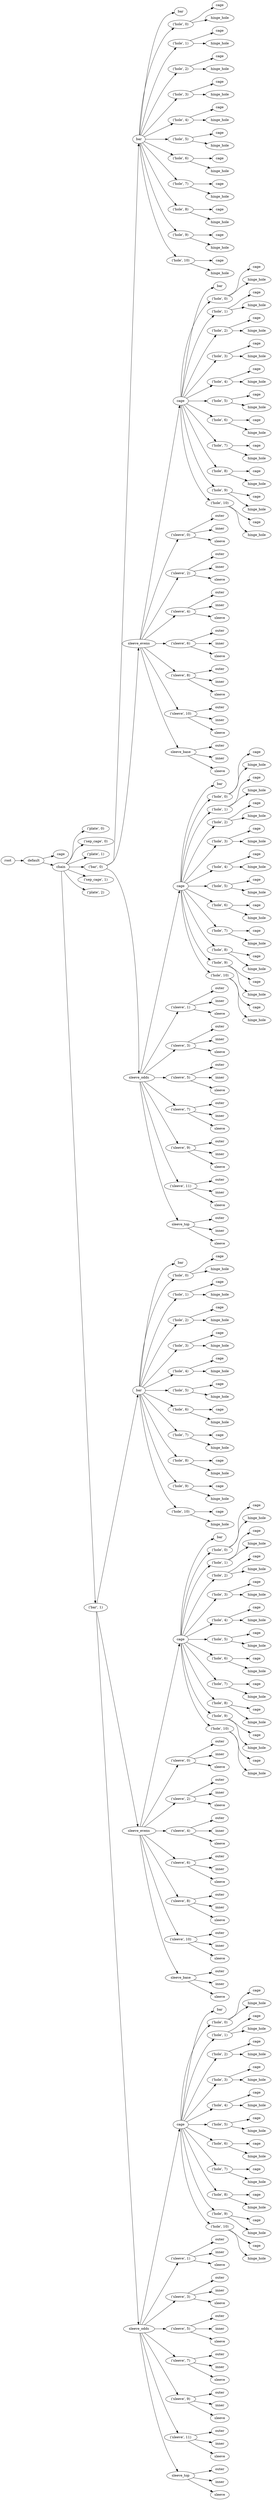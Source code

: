 digraph default {
	graph [rankdir=LR]
	root_451 [label=root href="javascript:s=&quot;\(\)\nNone&quot;; console.log(s); alert(s);"]
	default_452 [label=default href="javascript:s=&quot;\(&#x27;default&#x27;,\)\nHingeChain&quot;; console.log(s); alert(s);" tooltip=HingeChain]
	cage_453 [label=cage href="javascript:s=&quot;\(&#x27;default&#x27;,\ &#x27;cage&#x27;\)\nBox&quot;; console.log(s); alert(s);" tooltip=Box]
	chain_454 [label=chain href="javascript:s=&quot;\(&#x27;default&#x27;,\ &#x27;chain&#x27;\)\nMaker&quot;; console.log(s); alert(s);" tooltip=Maker]
	plate_455 [label="\('plate',\ 0\)" href="javascript:s=&quot;\(&#x27;default&#x27;,\ &#x27;chain&#x27;,\ \(&#x27;plate&#x27;,\ 0\)\)\nBox&quot;; console.log(s); alert(s);" tooltip=Box]
	sep_cage_456 [label="\('sep_cage',\ 0\)" href="javascript:s=&quot;\(&#x27;default&#x27;,\ &#x27;chain&#x27;,\ \(&#x27;sep_cage&#x27;,\ 0\)\)\nBox&quot;; console.log(s); alert(s);" tooltip=Box]
	plate_457 [label="\('plate',\ 1\)" href="javascript:s=&quot;\(&#x27;default&#x27;,\ &#x27;chain&#x27;,\ \(&#x27;plate&#x27;,\ 1\)\)\nBox&quot;; console.log(s); alert(s);" tooltip=Box]
	bar_458 [label="\('bar',\ 0\)" href="javascript:s=&quot;\(&#x27;default&#x27;,\ &#x27;chain&#x27;,\ \(&#x27;bar&#x27;,\ 0\)\)\nHinge&quot;; console.log(s); alert(s);" tooltip=Hinge]
	bar_459 [label=bar href="javascript:s=&quot;\(&#x27;default&#x27;,\ &#x27;chain&#x27;,\ \(&#x27;bar&#x27;,\ 0\),\ &#x27;bar&#x27;\)\nHingeBar&quot;; console.log(s); alert(s);" tooltip=HingeBar]
	bar_460 [label=bar href="javascript:s=&quot;\(&#x27;default&#x27;,\ &#x27;chain&#x27;,\ \(&#x27;bar&#x27;,\ 0\),\ &#x27;bar&#x27;,\ &#x27;bar&#x27;\)\nCylinder&quot;; console.log(s); alert(s);" tooltip=Cylinder]
	hole_461 [label="\('hole',\ 0\)" href="javascript:s=&quot;\(&#x27;default&#x27;,\ &#x27;chain&#x27;,\ \(&#x27;bar&#x27;,\ 0\),\ &#x27;bar&#x27;,\ \(&#x27;hole&#x27;,\ 0\)\)\nHingeHole&quot;; console.log(s); alert(s);" tooltip=HingeHole]
	cage_462 [label=cage href="javascript:s=&quot;\(&#x27;default&#x27;,\ &#x27;chain&#x27;,\ \(&#x27;bar&#x27;,\ 0\),\ &#x27;bar&#x27;,\ \(&#x27;hole&#x27;,\ 0\),\ &#x27;cage&#x27;\)\nCylinder&quot;; console.log(s); alert(s);" tooltip=Cylinder]
	hinge_hole_463 [label=hinge_hole href="javascript:s=&quot;\(&#x27;default&#x27;,\ &#x27;chain&#x27;,\ \(&#x27;bar&#x27;,\ 0\),\ &#x27;bar&#x27;,\ \(&#x27;hole&#x27;,\ 0\),\ &#x27;hinge_hole&#x27;\)\nRotateExtrude&quot;; console.log(s); alert(s);" tooltip=RotateExtrude]
	hole_464 [label="\('hole',\ 1\)" href="javascript:s=&quot;\(&#x27;default&#x27;,\ &#x27;chain&#x27;,\ \(&#x27;bar&#x27;,\ 0\),\ &#x27;bar&#x27;,\ \(&#x27;hole&#x27;,\ 1\)\)\nHingeHole&quot;; console.log(s); alert(s);" tooltip=HingeHole]
	cage_465 [label=cage href="javascript:s=&quot;\(&#x27;default&#x27;,\ &#x27;chain&#x27;,\ \(&#x27;bar&#x27;,\ 0\),\ &#x27;bar&#x27;,\ \(&#x27;hole&#x27;,\ 1\),\ &#x27;cage&#x27;\)\nCylinder&quot;; console.log(s); alert(s);" tooltip=Cylinder]
	hinge_hole_466 [label=hinge_hole href="javascript:s=&quot;\(&#x27;default&#x27;,\ &#x27;chain&#x27;,\ \(&#x27;bar&#x27;,\ 0\),\ &#x27;bar&#x27;,\ \(&#x27;hole&#x27;,\ 1\),\ &#x27;hinge_hole&#x27;\)\nRotateExtrude&quot;; console.log(s); alert(s);" tooltip=RotateExtrude]
	hole_467 [label="\('hole',\ 2\)" href="javascript:s=&quot;\(&#x27;default&#x27;,\ &#x27;chain&#x27;,\ \(&#x27;bar&#x27;,\ 0\),\ &#x27;bar&#x27;,\ \(&#x27;hole&#x27;,\ 2\)\)\nHingeHole&quot;; console.log(s); alert(s);" tooltip=HingeHole]
	cage_468 [label=cage href="javascript:s=&quot;\(&#x27;default&#x27;,\ &#x27;chain&#x27;,\ \(&#x27;bar&#x27;,\ 0\),\ &#x27;bar&#x27;,\ \(&#x27;hole&#x27;,\ 2\),\ &#x27;cage&#x27;\)\nCylinder&quot;; console.log(s); alert(s);" tooltip=Cylinder]
	hinge_hole_469 [label=hinge_hole href="javascript:s=&quot;\(&#x27;default&#x27;,\ &#x27;chain&#x27;,\ \(&#x27;bar&#x27;,\ 0\),\ &#x27;bar&#x27;,\ \(&#x27;hole&#x27;,\ 2\),\ &#x27;hinge_hole&#x27;\)\nRotateExtrude&quot;; console.log(s); alert(s);" tooltip=RotateExtrude]
	hole_470 [label="\('hole',\ 3\)" href="javascript:s=&quot;\(&#x27;default&#x27;,\ &#x27;chain&#x27;,\ \(&#x27;bar&#x27;,\ 0\),\ &#x27;bar&#x27;,\ \(&#x27;hole&#x27;,\ 3\)\)\nHingeHole&quot;; console.log(s); alert(s);" tooltip=HingeHole]
	cage_471 [label=cage href="javascript:s=&quot;\(&#x27;default&#x27;,\ &#x27;chain&#x27;,\ \(&#x27;bar&#x27;,\ 0\),\ &#x27;bar&#x27;,\ \(&#x27;hole&#x27;,\ 3\),\ &#x27;cage&#x27;\)\nCylinder&quot;; console.log(s); alert(s);" tooltip=Cylinder]
	hinge_hole_472 [label=hinge_hole href="javascript:s=&quot;\(&#x27;default&#x27;,\ &#x27;chain&#x27;,\ \(&#x27;bar&#x27;,\ 0\),\ &#x27;bar&#x27;,\ \(&#x27;hole&#x27;,\ 3\),\ &#x27;hinge_hole&#x27;\)\nRotateExtrude&quot;; console.log(s); alert(s);" tooltip=RotateExtrude]
	hole_473 [label="\('hole',\ 4\)" href="javascript:s=&quot;\(&#x27;default&#x27;,\ &#x27;chain&#x27;,\ \(&#x27;bar&#x27;,\ 0\),\ &#x27;bar&#x27;,\ \(&#x27;hole&#x27;,\ 4\)\)\nHingeHole&quot;; console.log(s); alert(s);" tooltip=HingeHole]
	cage_474 [label=cage href="javascript:s=&quot;\(&#x27;default&#x27;,\ &#x27;chain&#x27;,\ \(&#x27;bar&#x27;,\ 0\),\ &#x27;bar&#x27;,\ \(&#x27;hole&#x27;,\ 4\),\ &#x27;cage&#x27;\)\nCylinder&quot;; console.log(s); alert(s);" tooltip=Cylinder]
	hinge_hole_475 [label=hinge_hole href="javascript:s=&quot;\(&#x27;default&#x27;,\ &#x27;chain&#x27;,\ \(&#x27;bar&#x27;,\ 0\),\ &#x27;bar&#x27;,\ \(&#x27;hole&#x27;,\ 4\),\ &#x27;hinge_hole&#x27;\)\nRotateExtrude&quot;; console.log(s); alert(s);" tooltip=RotateExtrude]
	hole_476 [label="\('hole',\ 5\)" href="javascript:s=&quot;\(&#x27;default&#x27;,\ &#x27;chain&#x27;,\ \(&#x27;bar&#x27;,\ 0\),\ &#x27;bar&#x27;,\ \(&#x27;hole&#x27;,\ 5\)\)\nHingeHole&quot;; console.log(s); alert(s);" tooltip=HingeHole]
	cage_477 [label=cage href="javascript:s=&quot;\(&#x27;default&#x27;,\ &#x27;chain&#x27;,\ \(&#x27;bar&#x27;,\ 0\),\ &#x27;bar&#x27;,\ \(&#x27;hole&#x27;,\ 5\),\ &#x27;cage&#x27;\)\nCylinder&quot;; console.log(s); alert(s);" tooltip=Cylinder]
	hinge_hole_478 [label=hinge_hole href="javascript:s=&quot;\(&#x27;default&#x27;,\ &#x27;chain&#x27;,\ \(&#x27;bar&#x27;,\ 0\),\ &#x27;bar&#x27;,\ \(&#x27;hole&#x27;,\ 5\),\ &#x27;hinge_hole&#x27;\)\nRotateExtrude&quot;; console.log(s); alert(s);" tooltip=RotateExtrude]
	hole_479 [label="\('hole',\ 6\)" href="javascript:s=&quot;\(&#x27;default&#x27;,\ &#x27;chain&#x27;,\ \(&#x27;bar&#x27;,\ 0\),\ &#x27;bar&#x27;,\ \(&#x27;hole&#x27;,\ 6\)\)\nHingeHole&quot;; console.log(s); alert(s);" tooltip=HingeHole]
	cage_480 [label=cage href="javascript:s=&quot;\(&#x27;default&#x27;,\ &#x27;chain&#x27;,\ \(&#x27;bar&#x27;,\ 0\),\ &#x27;bar&#x27;,\ \(&#x27;hole&#x27;,\ 6\),\ &#x27;cage&#x27;\)\nCylinder&quot;; console.log(s); alert(s);" tooltip=Cylinder]
	hinge_hole_481 [label=hinge_hole href="javascript:s=&quot;\(&#x27;default&#x27;,\ &#x27;chain&#x27;,\ \(&#x27;bar&#x27;,\ 0\),\ &#x27;bar&#x27;,\ \(&#x27;hole&#x27;,\ 6\),\ &#x27;hinge_hole&#x27;\)\nRotateExtrude&quot;; console.log(s); alert(s);" tooltip=RotateExtrude]
	hole_482 [label="\('hole',\ 7\)" href="javascript:s=&quot;\(&#x27;default&#x27;,\ &#x27;chain&#x27;,\ \(&#x27;bar&#x27;,\ 0\),\ &#x27;bar&#x27;,\ \(&#x27;hole&#x27;,\ 7\)\)\nHingeHole&quot;; console.log(s); alert(s);" tooltip=HingeHole]
	cage_483 [label=cage href="javascript:s=&quot;\(&#x27;default&#x27;,\ &#x27;chain&#x27;,\ \(&#x27;bar&#x27;,\ 0\),\ &#x27;bar&#x27;,\ \(&#x27;hole&#x27;,\ 7\),\ &#x27;cage&#x27;\)\nCylinder&quot;; console.log(s); alert(s);" tooltip=Cylinder]
	hinge_hole_484 [label=hinge_hole href="javascript:s=&quot;\(&#x27;default&#x27;,\ &#x27;chain&#x27;,\ \(&#x27;bar&#x27;,\ 0\),\ &#x27;bar&#x27;,\ \(&#x27;hole&#x27;,\ 7\),\ &#x27;hinge_hole&#x27;\)\nRotateExtrude&quot;; console.log(s); alert(s);" tooltip=RotateExtrude]
	hole_485 [label="\('hole',\ 8\)" href="javascript:s=&quot;\(&#x27;default&#x27;,\ &#x27;chain&#x27;,\ \(&#x27;bar&#x27;,\ 0\),\ &#x27;bar&#x27;,\ \(&#x27;hole&#x27;,\ 8\)\)\nHingeHole&quot;; console.log(s); alert(s);" tooltip=HingeHole]
	cage_486 [label=cage href="javascript:s=&quot;\(&#x27;default&#x27;,\ &#x27;chain&#x27;,\ \(&#x27;bar&#x27;,\ 0\),\ &#x27;bar&#x27;,\ \(&#x27;hole&#x27;,\ 8\),\ &#x27;cage&#x27;\)\nCylinder&quot;; console.log(s); alert(s);" tooltip=Cylinder]
	hinge_hole_487 [label=hinge_hole href="javascript:s=&quot;\(&#x27;default&#x27;,\ &#x27;chain&#x27;,\ \(&#x27;bar&#x27;,\ 0\),\ &#x27;bar&#x27;,\ \(&#x27;hole&#x27;,\ 8\),\ &#x27;hinge_hole&#x27;\)\nRotateExtrude&quot;; console.log(s); alert(s);" tooltip=RotateExtrude]
	hole_488 [label="\('hole',\ 9\)" href="javascript:s=&quot;\(&#x27;default&#x27;,\ &#x27;chain&#x27;,\ \(&#x27;bar&#x27;,\ 0\),\ &#x27;bar&#x27;,\ \(&#x27;hole&#x27;,\ 9\)\)\nHingeHole&quot;; console.log(s); alert(s);" tooltip=HingeHole]
	cage_489 [label=cage href="javascript:s=&quot;\(&#x27;default&#x27;,\ &#x27;chain&#x27;,\ \(&#x27;bar&#x27;,\ 0\),\ &#x27;bar&#x27;,\ \(&#x27;hole&#x27;,\ 9\),\ &#x27;cage&#x27;\)\nCylinder&quot;; console.log(s); alert(s);" tooltip=Cylinder]
	hinge_hole_490 [label=hinge_hole href="javascript:s=&quot;\(&#x27;default&#x27;,\ &#x27;chain&#x27;,\ \(&#x27;bar&#x27;,\ 0\),\ &#x27;bar&#x27;,\ \(&#x27;hole&#x27;,\ 9\),\ &#x27;hinge_hole&#x27;\)\nRotateExtrude&quot;; console.log(s); alert(s);" tooltip=RotateExtrude]
	hole_491 [label="\('hole',\ 10\)" href="javascript:s=&quot;\(&#x27;default&#x27;,\ &#x27;chain&#x27;,\ \(&#x27;bar&#x27;,\ 0\),\ &#x27;bar&#x27;,\ \(&#x27;hole&#x27;,\ 10\)\)\nHingeHole&quot;; console.log(s); alert(s);" tooltip=HingeHole]
	cage_492 [label=cage href="javascript:s=&quot;\(&#x27;default&#x27;,\ &#x27;chain&#x27;,\ \(&#x27;bar&#x27;,\ 0\),\ &#x27;bar&#x27;,\ \(&#x27;hole&#x27;,\ 10\),\ &#x27;cage&#x27;\)\nCylinder&quot;; console.log(s); alert(s);" tooltip=Cylinder]
	hinge_hole_493 [label=hinge_hole href="javascript:s=&quot;\(&#x27;default&#x27;,\ &#x27;chain&#x27;,\ \(&#x27;bar&#x27;,\ 0\),\ &#x27;bar&#x27;,\ \(&#x27;hole&#x27;,\ 10\),\ &#x27;hinge_hole&#x27;\)\nRotateExtrude&quot;; console.log(s); alert(s);" tooltip=RotateExtrude]
	sleeve_evens_494 [label=sleeve_evens href="javascript:s=&quot;\(&#x27;default&#x27;,\ &#x27;chain&#x27;,\ \(&#x27;bar&#x27;,\ 0\),\ &#x27;sleeve_evens&#x27;\)\nHingeBarSleeveHoles&quot;; console.log(s); alert(s);" tooltip=HingeBarSleeveHoles]
	cage_495 [label=cage href="javascript:s=&quot;\(&#x27;default&#x27;,\ &#x27;chain&#x27;,\ \(&#x27;bar&#x27;,\ 0\),\ &#x27;sleeve_evens&#x27;,\ &#x27;cage&#x27;\)\nHingeBar&quot;; console.log(s); alert(s);" tooltip=HingeBar]
	bar_496 [label=bar href="javascript:s=&quot;\(&#x27;default&#x27;,\ &#x27;chain&#x27;,\ \(&#x27;bar&#x27;,\ 0\),\ &#x27;sleeve_evens&#x27;,\ &#x27;cage&#x27;,\ &#x27;bar&#x27;\)\nCylinder&quot;; console.log(s); alert(s);" tooltip=Cylinder]
	hole_497 [label="\('hole',\ 0\)" href="javascript:s=&quot;\(&#x27;default&#x27;,\ &#x27;chain&#x27;,\ \(&#x27;bar&#x27;,\ 0\),\ &#x27;sleeve_evens&#x27;,\ &#x27;cage&#x27;,\ \(&#x27;hole&#x27;,\ 0\)\)\nHingeHole&quot;; console.log(s); alert(s);" tooltip=HingeHole]
	cage_498 [label=cage href="javascript:s=&quot;\(&#x27;default&#x27;,\ &#x27;chain&#x27;,\ \(&#x27;bar&#x27;,\ 0\),\ &#x27;sleeve_evens&#x27;,\ &#x27;cage&#x27;,\ \(&#x27;hole&#x27;,\ 0\),\ &#x27;cage&#x27;\)\nCylinder&quot;; console.log(s); alert(s);" tooltip=Cylinder]
	hinge_hole_499 [label=hinge_hole href="javascript:s=&quot;\(&#x27;default&#x27;,\ &#x27;chain&#x27;,\ \(&#x27;bar&#x27;,\ 0\),\ &#x27;sleeve_evens&#x27;,\ &#x27;cage&#x27;,\ \(&#x27;hole&#x27;,\ 0\),\ &#x27;hinge_hole&#x27;\)\nRotateExtrude&quot;; console.log(s); alert(s);" tooltip=RotateExtrude]
	hole_500 [label="\('hole',\ 1\)" href="javascript:s=&quot;\(&#x27;default&#x27;,\ &#x27;chain&#x27;,\ \(&#x27;bar&#x27;,\ 0\),\ &#x27;sleeve_evens&#x27;,\ &#x27;cage&#x27;,\ \(&#x27;hole&#x27;,\ 1\)\)\nHingeHole&quot;; console.log(s); alert(s);" tooltip=HingeHole]
	cage_501 [label=cage href="javascript:s=&quot;\(&#x27;default&#x27;,\ &#x27;chain&#x27;,\ \(&#x27;bar&#x27;,\ 0\),\ &#x27;sleeve_evens&#x27;,\ &#x27;cage&#x27;,\ \(&#x27;hole&#x27;,\ 1\),\ &#x27;cage&#x27;\)\nCylinder&quot;; console.log(s); alert(s);" tooltip=Cylinder]
	hinge_hole_502 [label=hinge_hole href="javascript:s=&quot;\(&#x27;default&#x27;,\ &#x27;chain&#x27;,\ \(&#x27;bar&#x27;,\ 0\),\ &#x27;sleeve_evens&#x27;,\ &#x27;cage&#x27;,\ \(&#x27;hole&#x27;,\ 1\),\ &#x27;hinge_hole&#x27;\)\nRotateExtrude&quot;; console.log(s); alert(s);" tooltip=RotateExtrude]
	hole_503 [label="\('hole',\ 2\)" href="javascript:s=&quot;\(&#x27;default&#x27;,\ &#x27;chain&#x27;,\ \(&#x27;bar&#x27;,\ 0\),\ &#x27;sleeve_evens&#x27;,\ &#x27;cage&#x27;,\ \(&#x27;hole&#x27;,\ 2\)\)\nHingeHole&quot;; console.log(s); alert(s);" tooltip=HingeHole]
	cage_504 [label=cage href="javascript:s=&quot;\(&#x27;default&#x27;,\ &#x27;chain&#x27;,\ \(&#x27;bar&#x27;,\ 0\),\ &#x27;sleeve_evens&#x27;,\ &#x27;cage&#x27;,\ \(&#x27;hole&#x27;,\ 2\),\ &#x27;cage&#x27;\)\nCylinder&quot;; console.log(s); alert(s);" tooltip=Cylinder]
	hinge_hole_505 [label=hinge_hole href="javascript:s=&quot;\(&#x27;default&#x27;,\ &#x27;chain&#x27;,\ \(&#x27;bar&#x27;,\ 0\),\ &#x27;sleeve_evens&#x27;,\ &#x27;cage&#x27;,\ \(&#x27;hole&#x27;,\ 2\),\ &#x27;hinge_hole&#x27;\)\nRotateExtrude&quot;; console.log(s); alert(s);" tooltip=RotateExtrude]
	hole_506 [label="\('hole',\ 3\)" href="javascript:s=&quot;\(&#x27;default&#x27;,\ &#x27;chain&#x27;,\ \(&#x27;bar&#x27;,\ 0\),\ &#x27;sleeve_evens&#x27;,\ &#x27;cage&#x27;,\ \(&#x27;hole&#x27;,\ 3\)\)\nHingeHole&quot;; console.log(s); alert(s);" tooltip=HingeHole]
	cage_507 [label=cage href="javascript:s=&quot;\(&#x27;default&#x27;,\ &#x27;chain&#x27;,\ \(&#x27;bar&#x27;,\ 0\),\ &#x27;sleeve_evens&#x27;,\ &#x27;cage&#x27;,\ \(&#x27;hole&#x27;,\ 3\),\ &#x27;cage&#x27;\)\nCylinder&quot;; console.log(s); alert(s);" tooltip=Cylinder]
	hinge_hole_508 [label=hinge_hole href="javascript:s=&quot;\(&#x27;default&#x27;,\ &#x27;chain&#x27;,\ \(&#x27;bar&#x27;,\ 0\),\ &#x27;sleeve_evens&#x27;,\ &#x27;cage&#x27;,\ \(&#x27;hole&#x27;,\ 3\),\ &#x27;hinge_hole&#x27;\)\nRotateExtrude&quot;; console.log(s); alert(s);" tooltip=RotateExtrude]
	hole_509 [label="\('hole',\ 4\)" href="javascript:s=&quot;\(&#x27;default&#x27;,\ &#x27;chain&#x27;,\ \(&#x27;bar&#x27;,\ 0\),\ &#x27;sleeve_evens&#x27;,\ &#x27;cage&#x27;,\ \(&#x27;hole&#x27;,\ 4\)\)\nHingeHole&quot;; console.log(s); alert(s);" tooltip=HingeHole]
	cage_510 [label=cage href="javascript:s=&quot;\(&#x27;default&#x27;,\ &#x27;chain&#x27;,\ \(&#x27;bar&#x27;,\ 0\),\ &#x27;sleeve_evens&#x27;,\ &#x27;cage&#x27;,\ \(&#x27;hole&#x27;,\ 4\),\ &#x27;cage&#x27;\)\nCylinder&quot;; console.log(s); alert(s);" tooltip=Cylinder]
	hinge_hole_511 [label=hinge_hole href="javascript:s=&quot;\(&#x27;default&#x27;,\ &#x27;chain&#x27;,\ \(&#x27;bar&#x27;,\ 0\),\ &#x27;sleeve_evens&#x27;,\ &#x27;cage&#x27;,\ \(&#x27;hole&#x27;,\ 4\),\ &#x27;hinge_hole&#x27;\)\nRotateExtrude&quot;; console.log(s); alert(s);" tooltip=RotateExtrude]
	hole_512 [label="\('hole',\ 5\)" href="javascript:s=&quot;\(&#x27;default&#x27;,\ &#x27;chain&#x27;,\ \(&#x27;bar&#x27;,\ 0\),\ &#x27;sleeve_evens&#x27;,\ &#x27;cage&#x27;,\ \(&#x27;hole&#x27;,\ 5\)\)\nHingeHole&quot;; console.log(s); alert(s);" tooltip=HingeHole]
	cage_513 [label=cage href="javascript:s=&quot;\(&#x27;default&#x27;,\ &#x27;chain&#x27;,\ \(&#x27;bar&#x27;,\ 0\),\ &#x27;sleeve_evens&#x27;,\ &#x27;cage&#x27;,\ \(&#x27;hole&#x27;,\ 5\),\ &#x27;cage&#x27;\)\nCylinder&quot;; console.log(s); alert(s);" tooltip=Cylinder]
	hinge_hole_514 [label=hinge_hole href="javascript:s=&quot;\(&#x27;default&#x27;,\ &#x27;chain&#x27;,\ \(&#x27;bar&#x27;,\ 0\),\ &#x27;sleeve_evens&#x27;,\ &#x27;cage&#x27;,\ \(&#x27;hole&#x27;,\ 5\),\ &#x27;hinge_hole&#x27;\)\nRotateExtrude&quot;; console.log(s); alert(s);" tooltip=RotateExtrude]
	hole_515 [label="\('hole',\ 6\)" href="javascript:s=&quot;\(&#x27;default&#x27;,\ &#x27;chain&#x27;,\ \(&#x27;bar&#x27;,\ 0\),\ &#x27;sleeve_evens&#x27;,\ &#x27;cage&#x27;,\ \(&#x27;hole&#x27;,\ 6\)\)\nHingeHole&quot;; console.log(s); alert(s);" tooltip=HingeHole]
	cage_516 [label=cage href="javascript:s=&quot;\(&#x27;default&#x27;,\ &#x27;chain&#x27;,\ \(&#x27;bar&#x27;,\ 0\),\ &#x27;sleeve_evens&#x27;,\ &#x27;cage&#x27;,\ \(&#x27;hole&#x27;,\ 6\),\ &#x27;cage&#x27;\)\nCylinder&quot;; console.log(s); alert(s);" tooltip=Cylinder]
	hinge_hole_517 [label=hinge_hole href="javascript:s=&quot;\(&#x27;default&#x27;,\ &#x27;chain&#x27;,\ \(&#x27;bar&#x27;,\ 0\),\ &#x27;sleeve_evens&#x27;,\ &#x27;cage&#x27;,\ \(&#x27;hole&#x27;,\ 6\),\ &#x27;hinge_hole&#x27;\)\nRotateExtrude&quot;; console.log(s); alert(s);" tooltip=RotateExtrude]
	hole_518 [label="\('hole',\ 7\)" href="javascript:s=&quot;\(&#x27;default&#x27;,\ &#x27;chain&#x27;,\ \(&#x27;bar&#x27;,\ 0\),\ &#x27;sleeve_evens&#x27;,\ &#x27;cage&#x27;,\ \(&#x27;hole&#x27;,\ 7\)\)\nHingeHole&quot;; console.log(s); alert(s);" tooltip=HingeHole]
	cage_519 [label=cage href="javascript:s=&quot;\(&#x27;default&#x27;,\ &#x27;chain&#x27;,\ \(&#x27;bar&#x27;,\ 0\),\ &#x27;sleeve_evens&#x27;,\ &#x27;cage&#x27;,\ \(&#x27;hole&#x27;,\ 7\),\ &#x27;cage&#x27;\)\nCylinder&quot;; console.log(s); alert(s);" tooltip=Cylinder]
	hinge_hole_520 [label=hinge_hole href="javascript:s=&quot;\(&#x27;default&#x27;,\ &#x27;chain&#x27;,\ \(&#x27;bar&#x27;,\ 0\),\ &#x27;sleeve_evens&#x27;,\ &#x27;cage&#x27;,\ \(&#x27;hole&#x27;,\ 7\),\ &#x27;hinge_hole&#x27;\)\nRotateExtrude&quot;; console.log(s); alert(s);" tooltip=RotateExtrude]
	hole_521 [label="\('hole',\ 8\)" href="javascript:s=&quot;\(&#x27;default&#x27;,\ &#x27;chain&#x27;,\ \(&#x27;bar&#x27;,\ 0\),\ &#x27;sleeve_evens&#x27;,\ &#x27;cage&#x27;,\ \(&#x27;hole&#x27;,\ 8\)\)\nHingeHole&quot;; console.log(s); alert(s);" tooltip=HingeHole]
	cage_522 [label=cage href="javascript:s=&quot;\(&#x27;default&#x27;,\ &#x27;chain&#x27;,\ \(&#x27;bar&#x27;,\ 0\),\ &#x27;sleeve_evens&#x27;,\ &#x27;cage&#x27;,\ \(&#x27;hole&#x27;,\ 8\),\ &#x27;cage&#x27;\)\nCylinder&quot;; console.log(s); alert(s);" tooltip=Cylinder]
	hinge_hole_523 [label=hinge_hole href="javascript:s=&quot;\(&#x27;default&#x27;,\ &#x27;chain&#x27;,\ \(&#x27;bar&#x27;,\ 0\),\ &#x27;sleeve_evens&#x27;,\ &#x27;cage&#x27;,\ \(&#x27;hole&#x27;,\ 8\),\ &#x27;hinge_hole&#x27;\)\nRotateExtrude&quot;; console.log(s); alert(s);" tooltip=RotateExtrude]
	hole_524 [label="\('hole',\ 9\)" href="javascript:s=&quot;\(&#x27;default&#x27;,\ &#x27;chain&#x27;,\ \(&#x27;bar&#x27;,\ 0\),\ &#x27;sleeve_evens&#x27;,\ &#x27;cage&#x27;,\ \(&#x27;hole&#x27;,\ 9\)\)\nHingeHole&quot;; console.log(s); alert(s);" tooltip=HingeHole]
	cage_525 [label=cage href="javascript:s=&quot;\(&#x27;default&#x27;,\ &#x27;chain&#x27;,\ \(&#x27;bar&#x27;,\ 0\),\ &#x27;sleeve_evens&#x27;,\ &#x27;cage&#x27;,\ \(&#x27;hole&#x27;,\ 9\),\ &#x27;cage&#x27;\)\nCylinder&quot;; console.log(s); alert(s);" tooltip=Cylinder]
	hinge_hole_526 [label=hinge_hole href="javascript:s=&quot;\(&#x27;default&#x27;,\ &#x27;chain&#x27;,\ \(&#x27;bar&#x27;,\ 0\),\ &#x27;sleeve_evens&#x27;,\ &#x27;cage&#x27;,\ \(&#x27;hole&#x27;,\ 9\),\ &#x27;hinge_hole&#x27;\)\nRotateExtrude&quot;; console.log(s); alert(s);" tooltip=RotateExtrude]
	hole_527 [label="\('hole',\ 10\)" href="javascript:s=&quot;\(&#x27;default&#x27;,\ &#x27;chain&#x27;,\ \(&#x27;bar&#x27;,\ 0\),\ &#x27;sleeve_evens&#x27;,\ &#x27;cage&#x27;,\ \(&#x27;hole&#x27;,\ 10\)\)\nHingeHole&quot;; console.log(s); alert(s);" tooltip=HingeHole]
	cage_528 [label=cage href="javascript:s=&quot;\(&#x27;default&#x27;,\ &#x27;chain&#x27;,\ \(&#x27;bar&#x27;,\ 0\),\ &#x27;sleeve_evens&#x27;,\ &#x27;cage&#x27;,\ \(&#x27;hole&#x27;,\ 10\),\ &#x27;cage&#x27;\)\nCylinder&quot;; console.log(s); alert(s);" tooltip=Cylinder]
	hinge_hole_529 [label=hinge_hole href="javascript:s=&quot;\(&#x27;default&#x27;,\ &#x27;chain&#x27;,\ \(&#x27;bar&#x27;,\ 0\),\ &#x27;sleeve_evens&#x27;,\ &#x27;cage&#x27;,\ \(&#x27;hole&#x27;,\ 10\),\ &#x27;hinge_hole&#x27;\)\nRotateExtrude&quot;; console.log(s); alert(s);" tooltip=RotateExtrude]
	sleeve_530 [label="\('sleeve',\ 0\)" href="javascript:s=&quot;\(&#x27;default&#x27;,\ &#x27;chain&#x27;,\ \(&#x27;bar&#x27;,\ 0\),\ &#x27;sleeve_evens&#x27;,\ \(&#x27;sleeve&#x27;,\ 0\)\)\nSleeveAndKeyway&quot;; console.log(s); alert(s);" tooltip=SleeveAndKeyway]
	outer_531 [label=outer href="javascript:s=&quot;\(&#x27;default&#x27;,\ &#x27;chain&#x27;,\ \(&#x27;bar&#x27;,\ 0\),\ &#x27;sleeve_evens&#x27;,\ \(&#x27;sleeve&#x27;,\ 0\),\ &#x27;outer&#x27;\)\nCylinder&quot;; console.log(s); alert(s);" tooltip=Cylinder]
	inner_532 [label=inner href="javascript:s=&quot;\(&#x27;default&#x27;,\ &#x27;chain&#x27;,\ \(&#x27;bar&#x27;,\ 0\),\ &#x27;sleeve_evens&#x27;,\ \(&#x27;sleeve&#x27;,\ 0\),\ &#x27;inner&#x27;\)\nCylinder&quot;; console.log(s); alert(s);" tooltip=Cylinder]
	sleeve_533 [label=sleeve href="javascript:s=&quot;\(&#x27;default&#x27;,\ &#x27;chain&#x27;,\ \(&#x27;bar&#x27;,\ 0\),\ &#x27;sleeve_evens&#x27;,\ \(&#x27;sleeve&#x27;,\ 0\),\ &#x27;sleeve&#x27;\)\nLinearExtrude&quot;; console.log(s); alert(s);" tooltip=LinearExtrude]
	sleeve_534 [label="\('sleeve',\ 2\)" href="javascript:s=&quot;\(&#x27;default&#x27;,\ &#x27;chain&#x27;,\ \(&#x27;bar&#x27;,\ 0\),\ &#x27;sleeve_evens&#x27;,\ \(&#x27;sleeve&#x27;,\ 2\)\)\nSleeveAndKeyway&quot;; console.log(s); alert(s);" tooltip=SleeveAndKeyway]
	outer_535 [label=outer href="javascript:s=&quot;\(&#x27;default&#x27;,\ &#x27;chain&#x27;,\ \(&#x27;bar&#x27;,\ 0\),\ &#x27;sleeve_evens&#x27;,\ \(&#x27;sleeve&#x27;,\ 2\),\ &#x27;outer&#x27;\)\nCylinder&quot;; console.log(s); alert(s);" tooltip=Cylinder]
	inner_536 [label=inner href="javascript:s=&quot;\(&#x27;default&#x27;,\ &#x27;chain&#x27;,\ \(&#x27;bar&#x27;,\ 0\),\ &#x27;sleeve_evens&#x27;,\ \(&#x27;sleeve&#x27;,\ 2\),\ &#x27;inner&#x27;\)\nCylinder&quot;; console.log(s); alert(s);" tooltip=Cylinder]
	sleeve_537 [label=sleeve href="javascript:s=&quot;\(&#x27;default&#x27;,\ &#x27;chain&#x27;,\ \(&#x27;bar&#x27;,\ 0\),\ &#x27;sleeve_evens&#x27;,\ \(&#x27;sleeve&#x27;,\ 2\),\ &#x27;sleeve&#x27;\)\nLinearExtrude&quot;; console.log(s); alert(s);" tooltip=LinearExtrude]
	sleeve_538 [label="\('sleeve',\ 4\)" href="javascript:s=&quot;\(&#x27;default&#x27;,\ &#x27;chain&#x27;,\ \(&#x27;bar&#x27;,\ 0\),\ &#x27;sleeve_evens&#x27;,\ \(&#x27;sleeve&#x27;,\ 4\)\)\nSleeveAndKeyway&quot;; console.log(s); alert(s);" tooltip=SleeveAndKeyway]
	outer_539 [label=outer href="javascript:s=&quot;\(&#x27;default&#x27;,\ &#x27;chain&#x27;,\ \(&#x27;bar&#x27;,\ 0\),\ &#x27;sleeve_evens&#x27;,\ \(&#x27;sleeve&#x27;,\ 4\),\ &#x27;outer&#x27;\)\nCylinder&quot;; console.log(s); alert(s);" tooltip=Cylinder]
	inner_540 [label=inner href="javascript:s=&quot;\(&#x27;default&#x27;,\ &#x27;chain&#x27;,\ \(&#x27;bar&#x27;,\ 0\),\ &#x27;sleeve_evens&#x27;,\ \(&#x27;sleeve&#x27;,\ 4\),\ &#x27;inner&#x27;\)\nCylinder&quot;; console.log(s); alert(s);" tooltip=Cylinder]
	sleeve_541 [label=sleeve href="javascript:s=&quot;\(&#x27;default&#x27;,\ &#x27;chain&#x27;,\ \(&#x27;bar&#x27;,\ 0\),\ &#x27;sleeve_evens&#x27;,\ \(&#x27;sleeve&#x27;,\ 4\),\ &#x27;sleeve&#x27;\)\nLinearExtrude&quot;; console.log(s); alert(s);" tooltip=LinearExtrude]
	sleeve_542 [label="\('sleeve',\ 6\)" href="javascript:s=&quot;\(&#x27;default&#x27;,\ &#x27;chain&#x27;,\ \(&#x27;bar&#x27;,\ 0\),\ &#x27;sleeve_evens&#x27;,\ \(&#x27;sleeve&#x27;,\ 6\)\)\nSleeveAndKeyway&quot;; console.log(s); alert(s);" tooltip=SleeveAndKeyway]
	outer_543 [label=outer href="javascript:s=&quot;\(&#x27;default&#x27;,\ &#x27;chain&#x27;,\ \(&#x27;bar&#x27;,\ 0\),\ &#x27;sleeve_evens&#x27;,\ \(&#x27;sleeve&#x27;,\ 6\),\ &#x27;outer&#x27;\)\nCylinder&quot;; console.log(s); alert(s);" tooltip=Cylinder]
	inner_544 [label=inner href="javascript:s=&quot;\(&#x27;default&#x27;,\ &#x27;chain&#x27;,\ \(&#x27;bar&#x27;,\ 0\),\ &#x27;sleeve_evens&#x27;,\ \(&#x27;sleeve&#x27;,\ 6\),\ &#x27;inner&#x27;\)\nCylinder&quot;; console.log(s); alert(s);" tooltip=Cylinder]
	sleeve_545 [label=sleeve href="javascript:s=&quot;\(&#x27;default&#x27;,\ &#x27;chain&#x27;,\ \(&#x27;bar&#x27;,\ 0\),\ &#x27;sleeve_evens&#x27;,\ \(&#x27;sleeve&#x27;,\ 6\),\ &#x27;sleeve&#x27;\)\nLinearExtrude&quot;; console.log(s); alert(s);" tooltip=LinearExtrude]
	sleeve_546 [label="\('sleeve',\ 8\)" href="javascript:s=&quot;\(&#x27;default&#x27;,\ &#x27;chain&#x27;,\ \(&#x27;bar&#x27;,\ 0\),\ &#x27;sleeve_evens&#x27;,\ \(&#x27;sleeve&#x27;,\ 8\)\)\nSleeveAndKeyway&quot;; console.log(s); alert(s);" tooltip=SleeveAndKeyway]
	outer_547 [label=outer href="javascript:s=&quot;\(&#x27;default&#x27;,\ &#x27;chain&#x27;,\ \(&#x27;bar&#x27;,\ 0\),\ &#x27;sleeve_evens&#x27;,\ \(&#x27;sleeve&#x27;,\ 8\),\ &#x27;outer&#x27;\)\nCylinder&quot;; console.log(s); alert(s);" tooltip=Cylinder]
	inner_548 [label=inner href="javascript:s=&quot;\(&#x27;default&#x27;,\ &#x27;chain&#x27;,\ \(&#x27;bar&#x27;,\ 0\),\ &#x27;sleeve_evens&#x27;,\ \(&#x27;sleeve&#x27;,\ 8\),\ &#x27;inner&#x27;\)\nCylinder&quot;; console.log(s); alert(s);" tooltip=Cylinder]
	sleeve_549 [label=sleeve href="javascript:s=&quot;\(&#x27;default&#x27;,\ &#x27;chain&#x27;,\ \(&#x27;bar&#x27;,\ 0\),\ &#x27;sleeve_evens&#x27;,\ \(&#x27;sleeve&#x27;,\ 8\),\ &#x27;sleeve&#x27;\)\nLinearExtrude&quot;; console.log(s); alert(s);" tooltip=LinearExtrude]
	sleeve_550 [label="\('sleeve',\ 10\)" href="javascript:s=&quot;\(&#x27;default&#x27;,\ &#x27;chain&#x27;,\ \(&#x27;bar&#x27;,\ 0\),\ &#x27;sleeve_evens&#x27;,\ \(&#x27;sleeve&#x27;,\ 10\)\)\nSleeveAndKeyway&quot;; console.log(s); alert(s);" tooltip=SleeveAndKeyway]
	outer_551 [label=outer href="javascript:s=&quot;\(&#x27;default&#x27;,\ &#x27;chain&#x27;,\ \(&#x27;bar&#x27;,\ 0\),\ &#x27;sleeve_evens&#x27;,\ \(&#x27;sleeve&#x27;,\ 10\),\ &#x27;outer&#x27;\)\nCylinder&quot;; console.log(s); alert(s);" tooltip=Cylinder]
	inner_552 [label=inner href="javascript:s=&quot;\(&#x27;default&#x27;,\ &#x27;chain&#x27;,\ \(&#x27;bar&#x27;,\ 0\),\ &#x27;sleeve_evens&#x27;,\ \(&#x27;sleeve&#x27;,\ 10\),\ &#x27;inner&#x27;\)\nCylinder&quot;; console.log(s); alert(s);" tooltip=Cylinder]
	sleeve_553 [label=sleeve href="javascript:s=&quot;\(&#x27;default&#x27;,\ &#x27;chain&#x27;,\ \(&#x27;bar&#x27;,\ 0\),\ &#x27;sleeve_evens&#x27;,\ \(&#x27;sleeve&#x27;,\ 10\),\ &#x27;sleeve&#x27;\)\nLinearExtrude&quot;; console.log(s); alert(s);" tooltip=LinearExtrude]
	sleeve_base_554 [label=sleeve_base href="javascript:s=&quot;\(&#x27;default&#x27;,\ &#x27;chain&#x27;,\ \(&#x27;bar&#x27;,\ 0\),\ &#x27;sleeve_evens&#x27;,\ &#x27;sleeve_base&#x27;\)\nSleeve&quot;; console.log(s); alert(s);" tooltip=Sleeve]
	outer_555 [label=outer href="javascript:s=&quot;\(&#x27;default&#x27;,\ &#x27;chain&#x27;,\ \(&#x27;bar&#x27;,\ 0\),\ &#x27;sleeve_evens&#x27;,\ &#x27;sleeve_base&#x27;,\ &#x27;outer&#x27;\)\nCylinder&quot;; console.log(s); alert(s);" tooltip=Cylinder]
	inner_556 [label=inner href="javascript:s=&quot;\(&#x27;default&#x27;,\ &#x27;chain&#x27;,\ \(&#x27;bar&#x27;,\ 0\),\ &#x27;sleeve_evens&#x27;,\ &#x27;sleeve_base&#x27;,\ &#x27;inner&#x27;\)\nCylinder&quot;; console.log(s); alert(s);" tooltip=Cylinder]
	sleeve_557 [label=sleeve href="javascript:s=&quot;\(&#x27;default&#x27;,\ &#x27;chain&#x27;,\ \(&#x27;bar&#x27;,\ 0\),\ &#x27;sleeve_evens&#x27;,\ &#x27;sleeve_base&#x27;,\ &#x27;sleeve&#x27;\)\nRotateExtrude&quot;; console.log(s); alert(s);" tooltip=RotateExtrude]
	sleeve_odds_558 [label=sleeve_odds href="javascript:s=&quot;\(&#x27;default&#x27;,\ &#x27;chain&#x27;,\ \(&#x27;bar&#x27;,\ 0\),\ &#x27;sleeve_odds&#x27;\)\nHingeBarSleeveHoles&quot;; console.log(s); alert(s);" tooltip=HingeBarSleeveHoles]
	cage_559 [label=cage href="javascript:s=&quot;\(&#x27;default&#x27;,\ &#x27;chain&#x27;,\ \(&#x27;bar&#x27;,\ 0\),\ &#x27;sleeve_odds&#x27;,\ &#x27;cage&#x27;\)\nHingeBar&quot;; console.log(s); alert(s);" tooltip=HingeBar]
	bar_560 [label=bar href="javascript:s=&quot;\(&#x27;default&#x27;,\ &#x27;chain&#x27;,\ \(&#x27;bar&#x27;,\ 0\),\ &#x27;sleeve_odds&#x27;,\ &#x27;cage&#x27;,\ &#x27;bar&#x27;\)\nCylinder&quot;; console.log(s); alert(s);" tooltip=Cylinder]
	hole_561 [label="\('hole',\ 0\)" href="javascript:s=&quot;\(&#x27;default&#x27;,\ &#x27;chain&#x27;,\ \(&#x27;bar&#x27;,\ 0\),\ &#x27;sleeve_odds&#x27;,\ &#x27;cage&#x27;,\ \(&#x27;hole&#x27;,\ 0\)\)\nHingeHole&quot;; console.log(s); alert(s);" tooltip=HingeHole]
	cage_562 [label=cage href="javascript:s=&quot;\(&#x27;default&#x27;,\ &#x27;chain&#x27;,\ \(&#x27;bar&#x27;,\ 0\),\ &#x27;sleeve_odds&#x27;,\ &#x27;cage&#x27;,\ \(&#x27;hole&#x27;,\ 0\),\ &#x27;cage&#x27;\)\nCylinder&quot;; console.log(s); alert(s);" tooltip=Cylinder]
	hinge_hole_563 [label=hinge_hole href="javascript:s=&quot;\(&#x27;default&#x27;,\ &#x27;chain&#x27;,\ \(&#x27;bar&#x27;,\ 0\),\ &#x27;sleeve_odds&#x27;,\ &#x27;cage&#x27;,\ \(&#x27;hole&#x27;,\ 0\),\ &#x27;hinge_hole&#x27;\)\nRotateExtrude&quot;; console.log(s); alert(s);" tooltip=RotateExtrude]
	hole_564 [label="\('hole',\ 1\)" href="javascript:s=&quot;\(&#x27;default&#x27;,\ &#x27;chain&#x27;,\ \(&#x27;bar&#x27;,\ 0\),\ &#x27;sleeve_odds&#x27;,\ &#x27;cage&#x27;,\ \(&#x27;hole&#x27;,\ 1\)\)\nHingeHole&quot;; console.log(s); alert(s);" tooltip=HingeHole]
	cage_565 [label=cage href="javascript:s=&quot;\(&#x27;default&#x27;,\ &#x27;chain&#x27;,\ \(&#x27;bar&#x27;,\ 0\),\ &#x27;sleeve_odds&#x27;,\ &#x27;cage&#x27;,\ \(&#x27;hole&#x27;,\ 1\),\ &#x27;cage&#x27;\)\nCylinder&quot;; console.log(s); alert(s);" tooltip=Cylinder]
	hinge_hole_566 [label=hinge_hole href="javascript:s=&quot;\(&#x27;default&#x27;,\ &#x27;chain&#x27;,\ \(&#x27;bar&#x27;,\ 0\),\ &#x27;sleeve_odds&#x27;,\ &#x27;cage&#x27;,\ \(&#x27;hole&#x27;,\ 1\),\ &#x27;hinge_hole&#x27;\)\nRotateExtrude&quot;; console.log(s); alert(s);" tooltip=RotateExtrude]
	hole_567 [label="\('hole',\ 2\)" href="javascript:s=&quot;\(&#x27;default&#x27;,\ &#x27;chain&#x27;,\ \(&#x27;bar&#x27;,\ 0\),\ &#x27;sleeve_odds&#x27;,\ &#x27;cage&#x27;,\ \(&#x27;hole&#x27;,\ 2\)\)\nHingeHole&quot;; console.log(s); alert(s);" tooltip=HingeHole]
	cage_568 [label=cage href="javascript:s=&quot;\(&#x27;default&#x27;,\ &#x27;chain&#x27;,\ \(&#x27;bar&#x27;,\ 0\),\ &#x27;sleeve_odds&#x27;,\ &#x27;cage&#x27;,\ \(&#x27;hole&#x27;,\ 2\),\ &#x27;cage&#x27;\)\nCylinder&quot;; console.log(s); alert(s);" tooltip=Cylinder]
	hinge_hole_569 [label=hinge_hole href="javascript:s=&quot;\(&#x27;default&#x27;,\ &#x27;chain&#x27;,\ \(&#x27;bar&#x27;,\ 0\),\ &#x27;sleeve_odds&#x27;,\ &#x27;cage&#x27;,\ \(&#x27;hole&#x27;,\ 2\),\ &#x27;hinge_hole&#x27;\)\nRotateExtrude&quot;; console.log(s); alert(s);" tooltip=RotateExtrude]
	hole_570 [label="\('hole',\ 3\)" href="javascript:s=&quot;\(&#x27;default&#x27;,\ &#x27;chain&#x27;,\ \(&#x27;bar&#x27;,\ 0\),\ &#x27;sleeve_odds&#x27;,\ &#x27;cage&#x27;,\ \(&#x27;hole&#x27;,\ 3\)\)\nHingeHole&quot;; console.log(s); alert(s);" tooltip=HingeHole]
	cage_571 [label=cage href="javascript:s=&quot;\(&#x27;default&#x27;,\ &#x27;chain&#x27;,\ \(&#x27;bar&#x27;,\ 0\),\ &#x27;sleeve_odds&#x27;,\ &#x27;cage&#x27;,\ \(&#x27;hole&#x27;,\ 3\),\ &#x27;cage&#x27;\)\nCylinder&quot;; console.log(s); alert(s);" tooltip=Cylinder]
	hinge_hole_572 [label=hinge_hole href="javascript:s=&quot;\(&#x27;default&#x27;,\ &#x27;chain&#x27;,\ \(&#x27;bar&#x27;,\ 0\),\ &#x27;sleeve_odds&#x27;,\ &#x27;cage&#x27;,\ \(&#x27;hole&#x27;,\ 3\),\ &#x27;hinge_hole&#x27;\)\nRotateExtrude&quot;; console.log(s); alert(s);" tooltip=RotateExtrude]
	hole_573 [label="\('hole',\ 4\)" href="javascript:s=&quot;\(&#x27;default&#x27;,\ &#x27;chain&#x27;,\ \(&#x27;bar&#x27;,\ 0\),\ &#x27;sleeve_odds&#x27;,\ &#x27;cage&#x27;,\ \(&#x27;hole&#x27;,\ 4\)\)\nHingeHole&quot;; console.log(s); alert(s);" tooltip=HingeHole]
	cage_574 [label=cage href="javascript:s=&quot;\(&#x27;default&#x27;,\ &#x27;chain&#x27;,\ \(&#x27;bar&#x27;,\ 0\),\ &#x27;sleeve_odds&#x27;,\ &#x27;cage&#x27;,\ \(&#x27;hole&#x27;,\ 4\),\ &#x27;cage&#x27;\)\nCylinder&quot;; console.log(s); alert(s);" tooltip=Cylinder]
	hinge_hole_575 [label=hinge_hole href="javascript:s=&quot;\(&#x27;default&#x27;,\ &#x27;chain&#x27;,\ \(&#x27;bar&#x27;,\ 0\),\ &#x27;sleeve_odds&#x27;,\ &#x27;cage&#x27;,\ \(&#x27;hole&#x27;,\ 4\),\ &#x27;hinge_hole&#x27;\)\nRotateExtrude&quot;; console.log(s); alert(s);" tooltip=RotateExtrude]
	hole_576 [label="\('hole',\ 5\)" href="javascript:s=&quot;\(&#x27;default&#x27;,\ &#x27;chain&#x27;,\ \(&#x27;bar&#x27;,\ 0\),\ &#x27;sleeve_odds&#x27;,\ &#x27;cage&#x27;,\ \(&#x27;hole&#x27;,\ 5\)\)\nHingeHole&quot;; console.log(s); alert(s);" tooltip=HingeHole]
	cage_577 [label=cage href="javascript:s=&quot;\(&#x27;default&#x27;,\ &#x27;chain&#x27;,\ \(&#x27;bar&#x27;,\ 0\),\ &#x27;sleeve_odds&#x27;,\ &#x27;cage&#x27;,\ \(&#x27;hole&#x27;,\ 5\),\ &#x27;cage&#x27;\)\nCylinder&quot;; console.log(s); alert(s);" tooltip=Cylinder]
	hinge_hole_578 [label=hinge_hole href="javascript:s=&quot;\(&#x27;default&#x27;,\ &#x27;chain&#x27;,\ \(&#x27;bar&#x27;,\ 0\),\ &#x27;sleeve_odds&#x27;,\ &#x27;cage&#x27;,\ \(&#x27;hole&#x27;,\ 5\),\ &#x27;hinge_hole&#x27;\)\nRotateExtrude&quot;; console.log(s); alert(s);" tooltip=RotateExtrude]
	hole_579 [label="\('hole',\ 6\)" href="javascript:s=&quot;\(&#x27;default&#x27;,\ &#x27;chain&#x27;,\ \(&#x27;bar&#x27;,\ 0\),\ &#x27;sleeve_odds&#x27;,\ &#x27;cage&#x27;,\ \(&#x27;hole&#x27;,\ 6\)\)\nHingeHole&quot;; console.log(s); alert(s);" tooltip=HingeHole]
	cage_580 [label=cage href="javascript:s=&quot;\(&#x27;default&#x27;,\ &#x27;chain&#x27;,\ \(&#x27;bar&#x27;,\ 0\),\ &#x27;sleeve_odds&#x27;,\ &#x27;cage&#x27;,\ \(&#x27;hole&#x27;,\ 6\),\ &#x27;cage&#x27;\)\nCylinder&quot;; console.log(s); alert(s);" tooltip=Cylinder]
	hinge_hole_581 [label=hinge_hole href="javascript:s=&quot;\(&#x27;default&#x27;,\ &#x27;chain&#x27;,\ \(&#x27;bar&#x27;,\ 0\),\ &#x27;sleeve_odds&#x27;,\ &#x27;cage&#x27;,\ \(&#x27;hole&#x27;,\ 6\),\ &#x27;hinge_hole&#x27;\)\nRotateExtrude&quot;; console.log(s); alert(s);" tooltip=RotateExtrude]
	hole_582 [label="\('hole',\ 7\)" href="javascript:s=&quot;\(&#x27;default&#x27;,\ &#x27;chain&#x27;,\ \(&#x27;bar&#x27;,\ 0\),\ &#x27;sleeve_odds&#x27;,\ &#x27;cage&#x27;,\ \(&#x27;hole&#x27;,\ 7\)\)\nHingeHole&quot;; console.log(s); alert(s);" tooltip=HingeHole]
	cage_583 [label=cage href="javascript:s=&quot;\(&#x27;default&#x27;,\ &#x27;chain&#x27;,\ \(&#x27;bar&#x27;,\ 0\),\ &#x27;sleeve_odds&#x27;,\ &#x27;cage&#x27;,\ \(&#x27;hole&#x27;,\ 7\),\ &#x27;cage&#x27;\)\nCylinder&quot;; console.log(s); alert(s);" tooltip=Cylinder]
	hinge_hole_584 [label=hinge_hole href="javascript:s=&quot;\(&#x27;default&#x27;,\ &#x27;chain&#x27;,\ \(&#x27;bar&#x27;,\ 0\),\ &#x27;sleeve_odds&#x27;,\ &#x27;cage&#x27;,\ \(&#x27;hole&#x27;,\ 7\),\ &#x27;hinge_hole&#x27;\)\nRotateExtrude&quot;; console.log(s); alert(s);" tooltip=RotateExtrude]
	hole_585 [label="\('hole',\ 8\)" href="javascript:s=&quot;\(&#x27;default&#x27;,\ &#x27;chain&#x27;,\ \(&#x27;bar&#x27;,\ 0\),\ &#x27;sleeve_odds&#x27;,\ &#x27;cage&#x27;,\ \(&#x27;hole&#x27;,\ 8\)\)\nHingeHole&quot;; console.log(s); alert(s);" tooltip=HingeHole]
	cage_586 [label=cage href="javascript:s=&quot;\(&#x27;default&#x27;,\ &#x27;chain&#x27;,\ \(&#x27;bar&#x27;,\ 0\),\ &#x27;sleeve_odds&#x27;,\ &#x27;cage&#x27;,\ \(&#x27;hole&#x27;,\ 8\),\ &#x27;cage&#x27;\)\nCylinder&quot;; console.log(s); alert(s);" tooltip=Cylinder]
	hinge_hole_587 [label=hinge_hole href="javascript:s=&quot;\(&#x27;default&#x27;,\ &#x27;chain&#x27;,\ \(&#x27;bar&#x27;,\ 0\),\ &#x27;sleeve_odds&#x27;,\ &#x27;cage&#x27;,\ \(&#x27;hole&#x27;,\ 8\),\ &#x27;hinge_hole&#x27;\)\nRotateExtrude&quot;; console.log(s); alert(s);" tooltip=RotateExtrude]
	hole_588 [label="\('hole',\ 9\)" href="javascript:s=&quot;\(&#x27;default&#x27;,\ &#x27;chain&#x27;,\ \(&#x27;bar&#x27;,\ 0\),\ &#x27;sleeve_odds&#x27;,\ &#x27;cage&#x27;,\ \(&#x27;hole&#x27;,\ 9\)\)\nHingeHole&quot;; console.log(s); alert(s);" tooltip=HingeHole]
	cage_589 [label=cage href="javascript:s=&quot;\(&#x27;default&#x27;,\ &#x27;chain&#x27;,\ \(&#x27;bar&#x27;,\ 0\),\ &#x27;sleeve_odds&#x27;,\ &#x27;cage&#x27;,\ \(&#x27;hole&#x27;,\ 9\),\ &#x27;cage&#x27;\)\nCylinder&quot;; console.log(s); alert(s);" tooltip=Cylinder]
	hinge_hole_590 [label=hinge_hole href="javascript:s=&quot;\(&#x27;default&#x27;,\ &#x27;chain&#x27;,\ \(&#x27;bar&#x27;,\ 0\),\ &#x27;sleeve_odds&#x27;,\ &#x27;cage&#x27;,\ \(&#x27;hole&#x27;,\ 9\),\ &#x27;hinge_hole&#x27;\)\nRotateExtrude&quot;; console.log(s); alert(s);" tooltip=RotateExtrude]
	hole_591 [label="\('hole',\ 10\)" href="javascript:s=&quot;\(&#x27;default&#x27;,\ &#x27;chain&#x27;,\ \(&#x27;bar&#x27;,\ 0\),\ &#x27;sleeve_odds&#x27;,\ &#x27;cage&#x27;,\ \(&#x27;hole&#x27;,\ 10\)\)\nHingeHole&quot;; console.log(s); alert(s);" tooltip=HingeHole]
	cage_592 [label=cage href="javascript:s=&quot;\(&#x27;default&#x27;,\ &#x27;chain&#x27;,\ \(&#x27;bar&#x27;,\ 0\),\ &#x27;sleeve_odds&#x27;,\ &#x27;cage&#x27;,\ \(&#x27;hole&#x27;,\ 10\),\ &#x27;cage&#x27;\)\nCylinder&quot;; console.log(s); alert(s);" tooltip=Cylinder]
	hinge_hole_593 [label=hinge_hole href="javascript:s=&quot;\(&#x27;default&#x27;,\ &#x27;chain&#x27;,\ \(&#x27;bar&#x27;,\ 0\),\ &#x27;sleeve_odds&#x27;,\ &#x27;cage&#x27;,\ \(&#x27;hole&#x27;,\ 10\),\ &#x27;hinge_hole&#x27;\)\nRotateExtrude&quot;; console.log(s); alert(s);" tooltip=RotateExtrude]
	sleeve_594 [label="\('sleeve',\ 1\)" href="javascript:s=&quot;\(&#x27;default&#x27;,\ &#x27;chain&#x27;,\ \(&#x27;bar&#x27;,\ 0\),\ &#x27;sleeve_odds&#x27;,\ \(&#x27;sleeve&#x27;,\ 1\)\)\nSleeveAndKeyway&quot;; console.log(s); alert(s);" tooltip=SleeveAndKeyway]
	outer_595 [label=outer href="javascript:s=&quot;\(&#x27;default&#x27;,\ &#x27;chain&#x27;,\ \(&#x27;bar&#x27;,\ 0\),\ &#x27;sleeve_odds&#x27;,\ \(&#x27;sleeve&#x27;,\ 1\),\ &#x27;outer&#x27;\)\nCylinder&quot;; console.log(s); alert(s);" tooltip=Cylinder]
	inner_596 [label=inner href="javascript:s=&quot;\(&#x27;default&#x27;,\ &#x27;chain&#x27;,\ \(&#x27;bar&#x27;,\ 0\),\ &#x27;sleeve_odds&#x27;,\ \(&#x27;sleeve&#x27;,\ 1\),\ &#x27;inner&#x27;\)\nCylinder&quot;; console.log(s); alert(s);" tooltip=Cylinder]
	sleeve_597 [label=sleeve href="javascript:s=&quot;\(&#x27;default&#x27;,\ &#x27;chain&#x27;,\ \(&#x27;bar&#x27;,\ 0\),\ &#x27;sleeve_odds&#x27;,\ \(&#x27;sleeve&#x27;,\ 1\),\ &#x27;sleeve&#x27;\)\nLinearExtrude&quot;; console.log(s); alert(s);" tooltip=LinearExtrude]
	sleeve_598 [label="\('sleeve',\ 3\)" href="javascript:s=&quot;\(&#x27;default&#x27;,\ &#x27;chain&#x27;,\ \(&#x27;bar&#x27;,\ 0\),\ &#x27;sleeve_odds&#x27;,\ \(&#x27;sleeve&#x27;,\ 3\)\)\nSleeveAndKeyway&quot;; console.log(s); alert(s);" tooltip=SleeveAndKeyway]
	outer_599 [label=outer href="javascript:s=&quot;\(&#x27;default&#x27;,\ &#x27;chain&#x27;,\ \(&#x27;bar&#x27;,\ 0\),\ &#x27;sleeve_odds&#x27;,\ \(&#x27;sleeve&#x27;,\ 3\),\ &#x27;outer&#x27;\)\nCylinder&quot;; console.log(s); alert(s);" tooltip=Cylinder]
	inner_600 [label=inner href="javascript:s=&quot;\(&#x27;default&#x27;,\ &#x27;chain&#x27;,\ \(&#x27;bar&#x27;,\ 0\),\ &#x27;sleeve_odds&#x27;,\ \(&#x27;sleeve&#x27;,\ 3\),\ &#x27;inner&#x27;\)\nCylinder&quot;; console.log(s); alert(s);" tooltip=Cylinder]
	sleeve_601 [label=sleeve href="javascript:s=&quot;\(&#x27;default&#x27;,\ &#x27;chain&#x27;,\ \(&#x27;bar&#x27;,\ 0\),\ &#x27;sleeve_odds&#x27;,\ \(&#x27;sleeve&#x27;,\ 3\),\ &#x27;sleeve&#x27;\)\nLinearExtrude&quot;; console.log(s); alert(s);" tooltip=LinearExtrude]
	sleeve_602 [label="\('sleeve',\ 5\)" href="javascript:s=&quot;\(&#x27;default&#x27;,\ &#x27;chain&#x27;,\ \(&#x27;bar&#x27;,\ 0\),\ &#x27;sleeve_odds&#x27;,\ \(&#x27;sleeve&#x27;,\ 5\)\)\nSleeveAndKeyway&quot;; console.log(s); alert(s);" tooltip=SleeveAndKeyway]
	outer_603 [label=outer href="javascript:s=&quot;\(&#x27;default&#x27;,\ &#x27;chain&#x27;,\ \(&#x27;bar&#x27;,\ 0\),\ &#x27;sleeve_odds&#x27;,\ \(&#x27;sleeve&#x27;,\ 5\),\ &#x27;outer&#x27;\)\nCylinder&quot;; console.log(s); alert(s);" tooltip=Cylinder]
	inner_604 [label=inner href="javascript:s=&quot;\(&#x27;default&#x27;,\ &#x27;chain&#x27;,\ \(&#x27;bar&#x27;,\ 0\),\ &#x27;sleeve_odds&#x27;,\ \(&#x27;sleeve&#x27;,\ 5\),\ &#x27;inner&#x27;\)\nCylinder&quot;; console.log(s); alert(s);" tooltip=Cylinder]
	sleeve_605 [label=sleeve href="javascript:s=&quot;\(&#x27;default&#x27;,\ &#x27;chain&#x27;,\ \(&#x27;bar&#x27;,\ 0\),\ &#x27;sleeve_odds&#x27;,\ \(&#x27;sleeve&#x27;,\ 5\),\ &#x27;sleeve&#x27;\)\nLinearExtrude&quot;; console.log(s); alert(s);" tooltip=LinearExtrude]
	sleeve_606 [label="\('sleeve',\ 7\)" href="javascript:s=&quot;\(&#x27;default&#x27;,\ &#x27;chain&#x27;,\ \(&#x27;bar&#x27;,\ 0\),\ &#x27;sleeve_odds&#x27;,\ \(&#x27;sleeve&#x27;,\ 7\)\)\nSleeveAndKeyway&quot;; console.log(s); alert(s);" tooltip=SleeveAndKeyway]
	outer_607 [label=outer href="javascript:s=&quot;\(&#x27;default&#x27;,\ &#x27;chain&#x27;,\ \(&#x27;bar&#x27;,\ 0\),\ &#x27;sleeve_odds&#x27;,\ \(&#x27;sleeve&#x27;,\ 7\),\ &#x27;outer&#x27;\)\nCylinder&quot;; console.log(s); alert(s);" tooltip=Cylinder]
	inner_608 [label=inner href="javascript:s=&quot;\(&#x27;default&#x27;,\ &#x27;chain&#x27;,\ \(&#x27;bar&#x27;,\ 0\),\ &#x27;sleeve_odds&#x27;,\ \(&#x27;sleeve&#x27;,\ 7\),\ &#x27;inner&#x27;\)\nCylinder&quot;; console.log(s); alert(s);" tooltip=Cylinder]
	sleeve_609 [label=sleeve href="javascript:s=&quot;\(&#x27;default&#x27;,\ &#x27;chain&#x27;,\ \(&#x27;bar&#x27;,\ 0\),\ &#x27;sleeve_odds&#x27;,\ \(&#x27;sleeve&#x27;,\ 7\),\ &#x27;sleeve&#x27;\)\nLinearExtrude&quot;; console.log(s); alert(s);" tooltip=LinearExtrude]
	sleeve_610 [label="\('sleeve',\ 9\)" href="javascript:s=&quot;\(&#x27;default&#x27;,\ &#x27;chain&#x27;,\ \(&#x27;bar&#x27;,\ 0\),\ &#x27;sleeve_odds&#x27;,\ \(&#x27;sleeve&#x27;,\ 9\)\)\nSleeveAndKeyway&quot;; console.log(s); alert(s);" tooltip=SleeveAndKeyway]
	outer_611 [label=outer href="javascript:s=&quot;\(&#x27;default&#x27;,\ &#x27;chain&#x27;,\ \(&#x27;bar&#x27;,\ 0\),\ &#x27;sleeve_odds&#x27;,\ \(&#x27;sleeve&#x27;,\ 9\),\ &#x27;outer&#x27;\)\nCylinder&quot;; console.log(s); alert(s);" tooltip=Cylinder]
	inner_612 [label=inner href="javascript:s=&quot;\(&#x27;default&#x27;,\ &#x27;chain&#x27;,\ \(&#x27;bar&#x27;,\ 0\),\ &#x27;sleeve_odds&#x27;,\ \(&#x27;sleeve&#x27;,\ 9\),\ &#x27;inner&#x27;\)\nCylinder&quot;; console.log(s); alert(s);" tooltip=Cylinder]
	sleeve_613 [label=sleeve href="javascript:s=&quot;\(&#x27;default&#x27;,\ &#x27;chain&#x27;,\ \(&#x27;bar&#x27;,\ 0\),\ &#x27;sleeve_odds&#x27;,\ \(&#x27;sleeve&#x27;,\ 9\),\ &#x27;sleeve&#x27;\)\nLinearExtrude&quot;; console.log(s); alert(s);" tooltip=LinearExtrude]
	sleeve_614 [label="\('sleeve',\ 11\)" href="javascript:s=&quot;\(&#x27;default&#x27;,\ &#x27;chain&#x27;,\ \(&#x27;bar&#x27;,\ 0\),\ &#x27;sleeve_odds&#x27;,\ \(&#x27;sleeve&#x27;,\ 11\)\)\nSleeveAndKeyway&quot;; console.log(s); alert(s);" tooltip=SleeveAndKeyway]
	outer_615 [label=outer href="javascript:s=&quot;\(&#x27;default&#x27;,\ &#x27;chain&#x27;,\ \(&#x27;bar&#x27;,\ 0\),\ &#x27;sleeve_odds&#x27;,\ \(&#x27;sleeve&#x27;,\ 11\),\ &#x27;outer&#x27;\)\nCylinder&quot;; console.log(s); alert(s);" tooltip=Cylinder]
	inner_616 [label=inner href="javascript:s=&quot;\(&#x27;default&#x27;,\ &#x27;chain&#x27;,\ \(&#x27;bar&#x27;,\ 0\),\ &#x27;sleeve_odds&#x27;,\ \(&#x27;sleeve&#x27;,\ 11\),\ &#x27;inner&#x27;\)\nCylinder&quot;; console.log(s); alert(s);" tooltip=Cylinder]
	sleeve_617 [label=sleeve href="javascript:s=&quot;\(&#x27;default&#x27;,\ &#x27;chain&#x27;,\ \(&#x27;bar&#x27;,\ 0\),\ &#x27;sleeve_odds&#x27;,\ \(&#x27;sleeve&#x27;,\ 11\),\ &#x27;sleeve&#x27;\)\nLinearExtrude&quot;; console.log(s); alert(s);" tooltip=LinearExtrude]
	sleeve_top_618 [label=sleeve_top href="javascript:s=&quot;\(&#x27;default&#x27;,\ &#x27;chain&#x27;,\ \(&#x27;bar&#x27;,\ 0\),\ &#x27;sleeve_odds&#x27;,\ &#x27;sleeve_top&#x27;\)\nSleeve&quot;; console.log(s); alert(s);" tooltip=Sleeve]
	outer_619 [label=outer href="javascript:s=&quot;\(&#x27;default&#x27;,\ &#x27;chain&#x27;,\ \(&#x27;bar&#x27;,\ 0\),\ &#x27;sleeve_odds&#x27;,\ &#x27;sleeve_top&#x27;,\ &#x27;outer&#x27;\)\nCylinder&quot;; console.log(s); alert(s);" tooltip=Cylinder]
	inner_620 [label=inner href="javascript:s=&quot;\(&#x27;default&#x27;,\ &#x27;chain&#x27;,\ \(&#x27;bar&#x27;,\ 0\),\ &#x27;sleeve_odds&#x27;,\ &#x27;sleeve_top&#x27;,\ &#x27;inner&#x27;\)\nCylinder&quot;; console.log(s); alert(s);" tooltip=Cylinder]
	sleeve_621 [label=sleeve href="javascript:s=&quot;\(&#x27;default&#x27;,\ &#x27;chain&#x27;,\ \(&#x27;bar&#x27;,\ 0\),\ &#x27;sleeve_odds&#x27;,\ &#x27;sleeve_top&#x27;,\ &#x27;sleeve&#x27;\)\nRotateExtrude&quot;; console.log(s); alert(s);" tooltip=RotateExtrude]
	sep_cage_622 [label="\('sep_cage',\ 1\)" href="javascript:s=&quot;\(&#x27;default&#x27;,\ &#x27;chain&#x27;,\ \(&#x27;sep_cage&#x27;,\ 1\)\)\nBox&quot;; console.log(s); alert(s);" tooltip=Box]
	plate_623 [label="\('plate',\ 2\)" href="javascript:s=&quot;\(&#x27;default&#x27;,\ &#x27;chain&#x27;,\ \(&#x27;plate&#x27;,\ 2\)\)\nBox&quot;; console.log(s); alert(s);" tooltip=Box]
	bar_624 [label="\('bar',\ 1\)" href="javascript:s=&quot;\(&#x27;default&#x27;,\ &#x27;chain&#x27;,\ \(&#x27;bar&#x27;,\ 1\)\)\nHinge&quot;; console.log(s); alert(s);" tooltip=Hinge]
	bar_625 [label=bar href="javascript:s=&quot;\(&#x27;default&#x27;,\ &#x27;chain&#x27;,\ \(&#x27;bar&#x27;,\ 1\),\ &#x27;bar&#x27;\)\nHingeBar&quot;; console.log(s); alert(s);" tooltip=HingeBar]
	bar_626 [label=bar href="javascript:s=&quot;\(&#x27;default&#x27;,\ &#x27;chain&#x27;,\ \(&#x27;bar&#x27;,\ 1\),\ &#x27;bar&#x27;,\ &#x27;bar&#x27;\)\nCylinder&quot;; console.log(s); alert(s);" tooltip=Cylinder]
	hole_627 [label="\('hole',\ 0\)" href="javascript:s=&quot;\(&#x27;default&#x27;,\ &#x27;chain&#x27;,\ \(&#x27;bar&#x27;,\ 1\),\ &#x27;bar&#x27;,\ \(&#x27;hole&#x27;,\ 0\)\)\nHingeHole&quot;; console.log(s); alert(s);" tooltip=HingeHole]
	cage_628 [label=cage href="javascript:s=&quot;\(&#x27;default&#x27;,\ &#x27;chain&#x27;,\ \(&#x27;bar&#x27;,\ 1\),\ &#x27;bar&#x27;,\ \(&#x27;hole&#x27;,\ 0\),\ &#x27;cage&#x27;\)\nCylinder&quot;; console.log(s); alert(s);" tooltip=Cylinder]
	hinge_hole_629 [label=hinge_hole href="javascript:s=&quot;\(&#x27;default&#x27;,\ &#x27;chain&#x27;,\ \(&#x27;bar&#x27;,\ 1\),\ &#x27;bar&#x27;,\ \(&#x27;hole&#x27;,\ 0\),\ &#x27;hinge_hole&#x27;\)\nRotateExtrude&quot;; console.log(s); alert(s);" tooltip=RotateExtrude]
	hole_630 [label="\('hole',\ 1\)" href="javascript:s=&quot;\(&#x27;default&#x27;,\ &#x27;chain&#x27;,\ \(&#x27;bar&#x27;,\ 1\),\ &#x27;bar&#x27;,\ \(&#x27;hole&#x27;,\ 1\)\)\nHingeHole&quot;; console.log(s); alert(s);" tooltip=HingeHole]
	cage_631 [label=cage href="javascript:s=&quot;\(&#x27;default&#x27;,\ &#x27;chain&#x27;,\ \(&#x27;bar&#x27;,\ 1\),\ &#x27;bar&#x27;,\ \(&#x27;hole&#x27;,\ 1\),\ &#x27;cage&#x27;\)\nCylinder&quot;; console.log(s); alert(s);" tooltip=Cylinder]
	hinge_hole_632 [label=hinge_hole href="javascript:s=&quot;\(&#x27;default&#x27;,\ &#x27;chain&#x27;,\ \(&#x27;bar&#x27;,\ 1\),\ &#x27;bar&#x27;,\ \(&#x27;hole&#x27;,\ 1\),\ &#x27;hinge_hole&#x27;\)\nRotateExtrude&quot;; console.log(s); alert(s);" tooltip=RotateExtrude]
	hole_633 [label="\('hole',\ 2\)" href="javascript:s=&quot;\(&#x27;default&#x27;,\ &#x27;chain&#x27;,\ \(&#x27;bar&#x27;,\ 1\),\ &#x27;bar&#x27;,\ \(&#x27;hole&#x27;,\ 2\)\)\nHingeHole&quot;; console.log(s); alert(s);" tooltip=HingeHole]
	cage_634 [label=cage href="javascript:s=&quot;\(&#x27;default&#x27;,\ &#x27;chain&#x27;,\ \(&#x27;bar&#x27;,\ 1\),\ &#x27;bar&#x27;,\ \(&#x27;hole&#x27;,\ 2\),\ &#x27;cage&#x27;\)\nCylinder&quot;; console.log(s); alert(s);" tooltip=Cylinder]
	hinge_hole_635 [label=hinge_hole href="javascript:s=&quot;\(&#x27;default&#x27;,\ &#x27;chain&#x27;,\ \(&#x27;bar&#x27;,\ 1\),\ &#x27;bar&#x27;,\ \(&#x27;hole&#x27;,\ 2\),\ &#x27;hinge_hole&#x27;\)\nRotateExtrude&quot;; console.log(s); alert(s);" tooltip=RotateExtrude]
	hole_636 [label="\('hole',\ 3\)" href="javascript:s=&quot;\(&#x27;default&#x27;,\ &#x27;chain&#x27;,\ \(&#x27;bar&#x27;,\ 1\),\ &#x27;bar&#x27;,\ \(&#x27;hole&#x27;,\ 3\)\)\nHingeHole&quot;; console.log(s); alert(s);" tooltip=HingeHole]
	cage_637 [label=cage href="javascript:s=&quot;\(&#x27;default&#x27;,\ &#x27;chain&#x27;,\ \(&#x27;bar&#x27;,\ 1\),\ &#x27;bar&#x27;,\ \(&#x27;hole&#x27;,\ 3\),\ &#x27;cage&#x27;\)\nCylinder&quot;; console.log(s); alert(s);" tooltip=Cylinder]
	hinge_hole_638 [label=hinge_hole href="javascript:s=&quot;\(&#x27;default&#x27;,\ &#x27;chain&#x27;,\ \(&#x27;bar&#x27;,\ 1\),\ &#x27;bar&#x27;,\ \(&#x27;hole&#x27;,\ 3\),\ &#x27;hinge_hole&#x27;\)\nRotateExtrude&quot;; console.log(s); alert(s);" tooltip=RotateExtrude]
	hole_639 [label="\('hole',\ 4\)" href="javascript:s=&quot;\(&#x27;default&#x27;,\ &#x27;chain&#x27;,\ \(&#x27;bar&#x27;,\ 1\),\ &#x27;bar&#x27;,\ \(&#x27;hole&#x27;,\ 4\)\)\nHingeHole&quot;; console.log(s); alert(s);" tooltip=HingeHole]
	cage_640 [label=cage href="javascript:s=&quot;\(&#x27;default&#x27;,\ &#x27;chain&#x27;,\ \(&#x27;bar&#x27;,\ 1\),\ &#x27;bar&#x27;,\ \(&#x27;hole&#x27;,\ 4\),\ &#x27;cage&#x27;\)\nCylinder&quot;; console.log(s); alert(s);" tooltip=Cylinder]
	hinge_hole_641 [label=hinge_hole href="javascript:s=&quot;\(&#x27;default&#x27;,\ &#x27;chain&#x27;,\ \(&#x27;bar&#x27;,\ 1\),\ &#x27;bar&#x27;,\ \(&#x27;hole&#x27;,\ 4\),\ &#x27;hinge_hole&#x27;\)\nRotateExtrude&quot;; console.log(s); alert(s);" tooltip=RotateExtrude]
	hole_642 [label="\('hole',\ 5\)" href="javascript:s=&quot;\(&#x27;default&#x27;,\ &#x27;chain&#x27;,\ \(&#x27;bar&#x27;,\ 1\),\ &#x27;bar&#x27;,\ \(&#x27;hole&#x27;,\ 5\)\)\nHingeHole&quot;; console.log(s); alert(s);" tooltip=HingeHole]
	cage_643 [label=cage href="javascript:s=&quot;\(&#x27;default&#x27;,\ &#x27;chain&#x27;,\ \(&#x27;bar&#x27;,\ 1\),\ &#x27;bar&#x27;,\ \(&#x27;hole&#x27;,\ 5\),\ &#x27;cage&#x27;\)\nCylinder&quot;; console.log(s); alert(s);" tooltip=Cylinder]
	hinge_hole_644 [label=hinge_hole href="javascript:s=&quot;\(&#x27;default&#x27;,\ &#x27;chain&#x27;,\ \(&#x27;bar&#x27;,\ 1\),\ &#x27;bar&#x27;,\ \(&#x27;hole&#x27;,\ 5\),\ &#x27;hinge_hole&#x27;\)\nRotateExtrude&quot;; console.log(s); alert(s);" tooltip=RotateExtrude]
	hole_645 [label="\('hole',\ 6\)" href="javascript:s=&quot;\(&#x27;default&#x27;,\ &#x27;chain&#x27;,\ \(&#x27;bar&#x27;,\ 1\),\ &#x27;bar&#x27;,\ \(&#x27;hole&#x27;,\ 6\)\)\nHingeHole&quot;; console.log(s); alert(s);" tooltip=HingeHole]
	cage_646 [label=cage href="javascript:s=&quot;\(&#x27;default&#x27;,\ &#x27;chain&#x27;,\ \(&#x27;bar&#x27;,\ 1\),\ &#x27;bar&#x27;,\ \(&#x27;hole&#x27;,\ 6\),\ &#x27;cage&#x27;\)\nCylinder&quot;; console.log(s); alert(s);" tooltip=Cylinder]
	hinge_hole_647 [label=hinge_hole href="javascript:s=&quot;\(&#x27;default&#x27;,\ &#x27;chain&#x27;,\ \(&#x27;bar&#x27;,\ 1\),\ &#x27;bar&#x27;,\ \(&#x27;hole&#x27;,\ 6\),\ &#x27;hinge_hole&#x27;\)\nRotateExtrude&quot;; console.log(s); alert(s);" tooltip=RotateExtrude]
	hole_648 [label="\('hole',\ 7\)" href="javascript:s=&quot;\(&#x27;default&#x27;,\ &#x27;chain&#x27;,\ \(&#x27;bar&#x27;,\ 1\),\ &#x27;bar&#x27;,\ \(&#x27;hole&#x27;,\ 7\)\)\nHingeHole&quot;; console.log(s); alert(s);" tooltip=HingeHole]
	cage_649 [label=cage href="javascript:s=&quot;\(&#x27;default&#x27;,\ &#x27;chain&#x27;,\ \(&#x27;bar&#x27;,\ 1\),\ &#x27;bar&#x27;,\ \(&#x27;hole&#x27;,\ 7\),\ &#x27;cage&#x27;\)\nCylinder&quot;; console.log(s); alert(s);" tooltip=Cylinder]
	hinge_hole_650 [label=hinge_hole href="javascript:s=&quot;\(&#x27;default&#x27;,\ &#x27;chain&#x27;,\ \(&#x27;bar&#x27;,\ 1\),\ &#x27;bar&#x27;,\ \(&#x27;hole&#x27;,\ 7\),\ &#x27;hinge_hole&#x27;\)\nRotateExtrude&quot;; console.log(s); alert(s);" tooltip=RotateExtrude]
	hole_651 [label="\('hole',\ 8\)" href="javascript:s=&quot;\(&#x27;default&#x27;,\ &#x27;chain&#x27;,\ \(&#x27;bar&#x27;,\ 1\),\ &#x27;bar&#x27;,\ \(&#x27;hole&#x27;,\ 8\)\)\nHingeHole&quot;; console.log(s); alert(s);" tooltip=HingeHole]
	cage_652 [label=cage href="javascript:s=&quot;\(&#x27;default&#x27;,\ &#x27;chain&#x27;,\ \(&#x27;bar&#x27;,\ 1\),\ &#x27;bar&#x27;,\ \(&#x27;hole&#x27;,\ 8\),\ &#x27;cage&#x27;\)\nCylinder&quot;; console.log(s); alert(s);" tooltip=Cylinder]
	hinge_hole_653 [label=hinge_hole href="javascript:s=&quot;\(&#x27;default&#x27;,\ &#x27;chain&#x27;,\ \(&#x27;bar&#x27;,\ 1\),\ &#x27;bar&#x27;,\ \(&#x27;hole&#x27;,\ 8\),\ &#x27;hinge_hole&#x27;\)\nRotateExtrude&quot;; console.log(s); alert(s);" tooltip=RotateExtrude]
	hole_654 [label="\('hole',\ 9\)" href="javascript:s=&quot;\(&#x27;default&#x27;,\ &#x27;chain&#x27;,\ \(&#x27;bar&#x27;,\ 1\),\ &#x27;bar&#x27;,\ \(&#x27;hole&#x27;,\ 9\)\)\nHingeHole&quot;; console.log(s); alert(s);" tooltip=HingeHole]
	cage_655 [label=cage href="javascript:s=&quot;\(&#x27;default&#x27;,\ &#x27;chain&#x27;,\ \(&#x27;bar&#x27;,\ 1\),\ &#x27;bar&#x27;,\ \(&#x27;hole&#x27;,\ 9\),\ &#x27;cage&#x27;\)\nCylinder&quot;; console.log(s); alert(s);" tooltip=Cylinder]
	hinge_hole_656 [label=hinge_hole href="javascript:s=&quot;\(&#x27;default&#x27;,\ &#x27;chain&#x27;,\ \(&#x27;bar&#x27;,\ 1\),\ &#x27;bar&#x27;,\ \(&#x27;hole&#x27;,\ 9\),\ &#x27;hinge_hole&#x27;\)\nRotateExtrude&quot;; console.log(s); alert(s);" tooltip=RotateExtrude]
	hole_657 [label="\('hole',\ 10\)" href="javascript:s=&quot;\(&#x27;default&#x27;,\ &#x27;chain&#x27;,\ \(&#x27;bar&#x27;,\ 1\),\ &#x27;bar&#x27;,\ \(&#x27;hole&#x27;,\ 10\)\)\nHingeHole&quot;; console.log(s); alert(s);" tooltip=HingeHole]
	cage_658 [label=cage href="javascript:s=&quot;\(&#x27;default&#x27;,\ &#x27;chain&#x27;,\ \(&#x27;bar&#x27;,\ 1\),\ &#x27;bar&#x27;,\ \(&#x27;hole&#x27;,\ 10\),\ &#x27;cage&#x27;\)\nCylinder&quot;; console.log(s); alert(s);" tooltip=Cylinder]
	hinge_hole_659 [label=hinge_hole href="javascript:s=&quot;\(&#x27;default&#x27;,\ &#x27;chain&#x27;,\ \(&#x27;bar&#x27;,\ 1\),\ &#x27;bar&#x27;,\ \(&#x27;hole&#x27;,\ 10\),\ &#x27;hinge_hole&#x27;\)\nRotateExtrude&quot;; console.log(s); alert(s);" tooltip=RotateExtrude]
	sleeve_evens_660 [label=sleeve_evens href="javascript:s=&quot;\(&#x27;default&#x27;,\ &#x27;chain&#x27;,\ \(&#x27;bar&#x27;,\ 1\),\ &#x27;sleeve_evens&#x27;\)\nHingeBarSleeveHoles&quot;; console.log(s); alert(s);" tooltip=HingeBarSleeveHoles]
	cage_661 [label=cage href="javascript:s=&quot;\(&#x27;default&#x27;,\ &#x27;chain&#x27;,\ \(&#x27;bar&#x27;,\ 1\),\ &#x27;sleeve_evens&#x27;,\ &#x27;cage&#x27;\)\nHingeBar&quot;; console.log(s); alert(s);" tooltip=HingeBar]
	bar_662 [label=bar href="javascript:s=&quot;\(&#x27;default&#x27;,\ &#x27;chain&#x27;,\ \(&#x27;bar&#x27;,\ 1\),\ &#x27;sleeve_evens&#x27;,\ &#x27;cage&#x27;,\ &#x27;bar&#x27;\)\nCylinder&quot;; console.log(s); alert(s);" tooltip=Cylinder]
	hole_663 [label="\('hole',\ 0\)" href="javascript:s=&quot;\(&#x27;default&#x27;,\ &#x27;chain&#x27;,\ \(&#x27;bar&#x27;,\ 1\),\ &#x27;sleeve_evens&#x27;,\ &#x27;cage&#x27;,\ \(&#x27;hole&#x27;,\ 0\)\)\nHingeHole&quot;; console.log(s); alert(s);" tooltip=HingeHole]
	cage_664 [label=cage href="javascript:s=&quot;\(&#x27;default&#x27;,\ &#x27;chain&#x27;,\ \(&#x27;bar&#x27;,\ 1\),\ &#x27;sleeve_evens&#x27;,\ &#x27;cage&#x27;,\ \(&#x27;hole&#x27;,\ 0\),\ &#x27;cage&#x27;\)\nCylinder&quot;; console.log(s); alert(s);" tooltip=Cylinder]
	hinge_hole_665 [label=hinge_hole href="javascript:s=&quot;\(&#x27;default&#x27;,\ &#x27;chain&#x27;,\ \(&#x27;bar&#x27;,\ 1\),\ &#x27;sleeve_evens&#x27;,\ &#x27;cage&#x27;,\ \(&#x27;hole&#x27;,\ 0\),\ &#x27;hinge_hole&#x27;\)\nRotateExtrude&quot;; console.log(s); alert(s);" tooltip=RotateExtrude]
	hole_666 [label="\('hole',\ 1\)" href="javascript:s=&quot;\(&#x27;default&#x27;,\ &#x27;chain&#x27;,\ \(&#x27;bar&#x27;,\ 1\),\ &#x27;sleeve_evens&#x27;,\ &#x27;cage&#x27;,\ \(&#x27;hole&#x27;,\ 1\)\)\nHingeHole&quot;; console.log(s); alert(s);" tooltip=HingeHole]
	cage_667 [label=cage href="javascript:s=&quot;\(&#x27;default&#x27;,\ &#x27;chain&#x27;,\ \(&#x27;bar&#x27;,\ 1\),\ &#x27;sleeve_evens&#x27;,\ &#x27;cage&#x27;,\ \(&#x27;hole&#x27;,\ 1\),\ &#x27;cage&#x27;\)\nCylinder&quot;; console.log(s); alert(s);" tooltip=Cylinder]
	hinge_hole_668 [label=hinge_hole href="javascript:s=&quot;\(&#x27;default&#x27;,\ &#x27;chain&#x27;,\ \(&#x27;bar&#x27;,\ 1\),\ &#x27;sleeve_evens&#x27;,\ &#x27;cage&#x27;,\ \(&#x27;hole&#x27;,\ 1\),\ &#x27;hinge_hole&#x27;\)\nRotateExtrude&quot;; console.log(s); alert(s);" tooltip=RotateExtrude]
	hole_669 [label="\('hole',\ 2\)" href="javascript:s=&quot;\(&#x27;default&#x27;,\ &#x27;chain&#x27;,\ \(&#x27;bar&#x27;,\ 1\),\ &#x27;sleeve_evens&#x27;,\ &#x27;cage&#x27;,\ \(&#x27;hole&#x27;,\ 2\)\)\nHingeHole&quot;; console.log(s); alert(s);" tooltip=HingeHole]
	cage_670 [label=cage href="javascript:s=&quot;\(&#x27;default&#x27;,\ &#x27;chain&#x27;,\ \(&#x27;bar&#x27;,\ 1\),\ &#x27;sleeve_evens&#x27;,\ &#x27;cage&#x27;,\ \(&#x27;hole&#x27;,\ 2\),\ &#x27;cage&#x27;\)\nCylinder&quot;; console.log(s); alert(s);" tooltip=Cylinder]
	hinge_hole_671 [label=hinge_hole href="javascript:s=&quot;\(&#x27;default&#x27;,\ &#x27;chain&#x27;,\ \(&#x27;bar&#x27;,\ 1\),\ &#x27;sleeve_evens&#x27;,\ &#x27;cage&#x27;,\ \(&#x27;hole&#x27;,\ 2\),\ &#x27;hinge_hole&#x27;\)\nRotateExtrude&quot;; console.log(s); alert(s);" tooltip=RotateExtrude]
	hole_672 [label="\('hole',\ 3\)" href="javascript:s=&quot;\(&#x27;default&#x27;,\ &#x27;chain&#x27;,\ \(&#x27;bar&#x27;,\ 1\),\ &#x27;sleeve_evens&#x27;,\ &#x27;cage&#x27;,\ \(&#x27;hole&#x27;,\ 3\)\)\nHingeHole&quot;; console.log(s); alert(s);" tooltip=HingeHole]
	cage_673 [label=cage href="javascript:s=&quot;\(&#x27;default&#x27;,\ &#x27;chain&#x27;,\ \(&#x27;bar&#x27;,\ 1\),\ &#x27;sleeve_evens&#x27;,\ &#x27;cage&#x27;,\ \(&#x27;hole&#x27;,\ 3\),\ &#x27;cage&#x27;\)\nCylinder&quot;; console.log(s); alert(s);" tooltip=Cylinder]
	hinge_hole_674 [label=hinge_hole href="javascript:s=&quot;\(&#x27;default&#x27;,\ &#x27;chain&#x27;,\ \(&#x27;bar&#x27;,\ 1\),\ &#x27;sleeve_evens&#x27;,\ &#x27;cage&#x27;,\ \(&#x27;hole&#x27;,\ 3\),\ &#x27;hinge_hole&#x27;\)\nRotateExtrude&quot;; console.log(s); alert(s);" tooltip=RotateExtrude]
	hole_675 [label="\('hole',\ 4\)" href="javascript:s=&quot;\(&#x27;default&#x27;,\ &#x27;chain&#x27;,\ \(&#x27;bar&#x27;,\ 1\),\ &#x27;sleeve_evens&#x27;,\ &#x27;cage&#x27;,\ \(&#x27;hole&#x27;,\ 4\)\)\nHingeHole&quot;; console.log(s); alert(s);" tooltip=HingeHole]
	cage_676 [label=cage href="javascript:s=&quot;\(&#x27;default&#x27;,\ &#x27;chain&#x27;,\ \(&#x27;bar&#x27;,\ 1\),\ &#x27;sleeve_evens&#x27;,\ &#x27;cage&#x27;,\ \(&#x27;hole&#x27;,\ 4\),\ &#x27;cage&#x27;\)\nCylinder&quot;; console.log(s); alert(s);" tooltip=Cylinder]
	hinge_hole_677 [label=hinge_hole href="javascript:s=&quot;\(&#x27;default&#x27;,\ &#x27;chain&#x27;,\ \(&#x27;bar&#x27;,\ 1\),\ &#x27;sleeve_evens&#x27;,\ &#x27;cage&#x27;,\ \(&#x27;hole&#x27;,\ 4\),\ &#x27;hinge_hole&#x27;\)\nRotateExtrude&quot;; console.log(s); alert(s);" tooltip=RotateExtrude]
	hole_678 [label="\('hole',\ 5\)" href="javascript:s=&quot;\(&#x27;default&#x27;,\ &#x27;chain&#x27;,\ \(&#x27;bar&#x27;,\ 1\),\ &#x27;sleeve_evens&#x27;,\ &#x27;cage&#x27;,\ \(&#x27;hole&#x27;,\ 5\)\)\nHingeHole&quot;; console.log(s); alert(s);" tooltip=HingeHole]
	cage_679 [label=cage href="javascript:s=&quot;\(&#x27;default&#x27;,\ &#x27;chain&#x27;,\ \(&#x27;bar&#x27;,\ 1\),\ &#x27;sleeve_evens&#x27;,\ &#x27;cage&#x27;,\ \(&#x27;hole&#x27;,\ 5\),\ &#x27;cage&#x27;\)\nCylinder&quot;; console.log(s); alert(s);" tooltip=Cylinder]
	hinge_hole_680 [label=hinge_hole href="javascript:s=&quot;\(&#x27;default&#x27;,\ &#x27;chain&#x27;,\ \(&#x27;bar&#x27;,\ 1\),\ &#x27;sleeve_evens&#x27;,\ &#x27;cage&#x27;,\ \(&#x27;hole&#x27;,\ 5\),\ &#x27;hinge_hole&#x27;\)\nRotateExtrude&quot;; console.log(s); alert(s);" tooltip=RotateExtrude]
	hole_681 [label="\('hole',\ 6\)" href="javascript:s=&quot;\(&#x27;default&#x27;,\ &#x27;chain&#x27;,\ \(&#x27;bar&#x27;,\ 1\),\ &#x27;sleeve_evens&#x27;,\ &#x27;cage&#x27;,\ \(&#x27;hole&#x27;,\ 6\)\)\nHingeHole&quot;; console.log(s); alert(s);" tooltip=HingeHole]
	cage_682 [label=cage href="javascript:s=&quot;\(&#x27;default&#x27;,\ &#x27;chain&#x27;,\ \(&#x27;bar&#x27;,\ 1\),\ &#x27;sleeve_evens&#x27;,\ &#x27;cage&#x27;,\ \(&#x27;hole&#x27;,\ 6\),\ &#x27;cage&#x27;\)\nCylinder&quot;; console.log(s); alert(s);" tooltip=Cylinder]
	hinge_hole_683 [label=hinge_hole href="javascript:s=&quot;\(&#x27;default&#x27;,\ &#x27;chain&#x27;,\ \(&#x27;bar&#x27;,\ 1\),\ &#x27;sleeve_evens&#x27;,\ &#x27;cage&#x27;,\ \(&#x27;hole&#x27;,\ 6\),\ &#x27;hinge_hole&#x27;\)\nRotateExtrude&quot;; console.log(s); alert(s);" tooltip=RotateExtrude]
	hole_684 [label="\('hole',\ 7\)" href="javascript:s=&quot;\(&#x27;default&#x27;,\ &#x27;chain&#x27;,\ \(&#x27;bar&#x27;,\ 1\),\ &#x27;sleeve_evens&#x27;,\ &#x27;cage&#x27;,\ \(&#x27;hole&#x27;,\ 7\)\)\nHingeHole&quot;; console.log(s); alert(s);" tooltip=HingeHole]
	cage_685 [label=cage href="javascript:s=&quot;\(&#x27;default&#x27;,\ &#x27;chain&#x27;,\ \(&#x27;bar&#x27;,\ 1\),\ &#x27;sleeve_evens&#x27;,\ &#x27;cage&#x27;,\ \(&#x27;hole&#x27;,\ 7\),\ &#x27;cage&#x27;\)\nCylinder&quot;; console.log(s); alert(s);" tooltip=Cylinder]
	hinge_hole_686 [label=hinge_hole href="javascript:s=&quot;\(&#x27;default&#x27;,\ &#x27;chain&#x27;,\ \(&#x27;bar&#x27;,\ 1\),\ &#x27;sleeve_evens&#x27;,\ &#x27;cage&#x27;,\ \(&#x27;hole&#x27;,\ 7\),\ &#x27;hinge_hole&#x27;\)\nRotateExtrude&quot;; console.log(s); alert(s);" tooltip=RotateExtrude]
	hole_687 [label="\('hole',\ 8\)" href="javascript:s=&quot;\(&#x27;default&#x27;,\ &#x27;chain&#x27;,\ \(&#x27;bar&#x27;,\ 1\),\ &#x27;sleeve_evens&#x27;,\ &#x27;cage&#x27;,\ \(&#x27;hole&#x27;,\ 8\)\)\nHingeHole&quot;; console.log(s); alert(s);" tooltip=HingeHole]
	cage_688 [label=cage href="javascript:s=&quot;\(&#x27;default&#x27;,\ &#x27;chain&#x27;,\ \(&#x27;bar&#x27;,\ 1\),\ &#x27;sleeve_evens&#x27;,\ &#x27;cage&#x27;,\ \(&#x27;hole&#x27;,\ 8\),\ &#x27;cage&#x27;\)\nCylinder&quot;; console.log(s); alert(s);" tooltip=Cylinder]
	hinge_hole_689 [label=hinge_hole href="javascript:s=&quot;\(&#x27;default&#x27;,\ &#x27;chain&#x27;,\ \(&#x27;bar&#x27;,\ 1\),\ &#x27;sleeve_evens&#x27;,\ &#x27;cage&#x27;,\ \(&#x27;hole&#x27;,\ 8\),\ &#x27;hinge_hole&#x27;\)\nRotateExtrude&quot;; console.log(s); alert(s);" tooltip=RotateExtrude]
	hole_690 [label="\('hole',\ 9\)" href="javascript:s=&quot;\(&#x27;default&#x27;,\ &#x27;chain&#x27;,\ \(&#x27;bar&#x27;,\ 1\),\ &#x27;sleeve_evens&#x27;,\ &#x27;cage&#x27;,\ \(&#x27;hole&#x27;,\ 9\)\)\nHingeHole&quot;; console.log(s); alert(s);" tooltip=HingeHole]
	cage_691 [label=cage href="javascript:s=&quot;\(&#x27;default&#x27;,\ &#x27;chain&#x27;,\ \(&#x27;bar&#x27;,\ 1\),\ &#x27;sleeve_evens&#x27;,\ &#x27;cage&#x27;,\ \(&#x27;hole&#x27;,\ 9\),\ &#x27;cage&#x27;\)\nCylinder&quot;; console.log(s); alert(s);" tooltip=Cylinder]
	hinge_hole_692 [label=hinge_hole href="javascript:s=&quot;\(&#x27;default&#x27;,\ &#x27;chain&#x27;,\ \(&#x27;bar&#x27;,\ 1\),\ &#x27;sleeve_evens&#x27;,\ &#x27;cage&#x27;,\ \(&#x27;hole&#x27;,\ 9\),\ &#x27;hinge_hole&#x27;\)\nRotateExtrude&quot;; console.log(s); alert(s);" tooltip=RotateExtrude]
	hole_693 [label="\('hole',\ 10\)" href="javascript:s=&quot;\(&#x27;default&#x27;,\ &#x27;chain&#x27;,\ \(&#x27;bar&#x27;,\ 1\),\ &#x27;sleeve_evens&#x27;,\ &#x27;cage&#x27;,\ \(&#x27;hole&#x27;,\ 10\)\)\nHingeHole&quot;; console.log(s); alert(s);" tooltip=HingeHole]
	cage_694 [label=cage href="javascript:s=&quot;\(&#x27;default&#x27;,\ &#x27;chain&#x27;,\ \(&#x27;bar&#x27;,\ 1\),\ &#x27;sleeve_evens&#x27;,\ &#x27;cage&#x27;,\ \(&#x27;hole&#x27;,\ 10\),\ &#x27;cage&#x27;\)\nCylinder&quot;; console.log(s); alert(s);" tooltip=Cylinder]
	hinge_hole_695 [label=hinge_hole href="javascript:s=&quot;\(&#x27;default&#x27;,\ &#x27;chain&#x27;,\ \(&#x27;bar&#x27;,\ 1\),\ &#x27;sleeve_evens&#x27;,\ &#x27;cage&#x27;,\ \(&#x27;hole&#x27;,\ 10\),\ &#x27;hinge_hole&#x27;\)\nRotateExtrude&quot;; console.log(s); alert(s);" tooltip=RotateExtrude]
	sleeve_696 [label="\('sleeve',\ 0\)" href="javascript:s=&quot;\(&#x27;default&#x27;,\ &#x27;chain&#x27;,\ \(&#x27;bar&#x27;,\ 1\),\ &#x27;sleeve_evens&#x27;,\ \(&#x27;sleeve&#x27;,\ 0\)\)\nSleeveAndKeyway&quot;; console.log(s); alert(s);" tooltip=SleeveAndKeyway]
	outer_697 [label=outer href="javascript:s=&quot;\(&#x27;default&#x27;,\ &#x27;chain&#x27;,\ \(&#x27;bar&#x27;,\ 1\),\ &#x27;sleeve_evens&#x27;,\ \(&#x27;sleeve&#x27;,\ 0\),\ &#x27;outer&#x27;\)\nCylinder&quot;; console.log(s); alert(s);" tooltip=Cylinder]
	inner_698 [label=inner href="javascript:s=&quot;\(&#x27;default&#x27;,\ &#x27;chain&#x27;,\ \(&#x27;bar&#x27;,\ 1\),\ &#x27;sleeve_evens&#x27;,\ \(&#x27;sleeve&#x27;,\ 0\),\ &#x27;inner&#x27;\)\nCylinder&quot;; console.log(s); alert(s);" tooltip=Cylinder]
	sleeve_699 [label=sleeve href="javascript:s=&quot;\(&#x27;default&#x27;,\ &#x27;chain&#x27;,\ \(&#x27;bar&#x27;,\ 1\),\ &#x27;sleeve_evens&#x27;,\ \(&#x27;sleeve&#x27;,\ 0\),\ &#x27;sleeve&#x27;\)\nLinearExtrude&quot;; console.log(s); alert(s);" tooltip=LinearExtrude]
	sleeve_700 [label="\('sleeve',\ 2\)" href="javascript:s=&quot;\(&#x27;default&#x27;,\ &#x27;chain&#x27;,\ \(&#x27;bar&#x27;,\ 1\),\ &#x27;sleeve_evens&#x27;,\ \(&#x27;sleeve&#x27;,\ 2\)\)\nSleeveAndKeyway&quot;; console.log(s); alert(s);" tooltip=SleeveAndKeyway]
	outer_701 [label=outer href="javascript:s=&quot;\(&#x27;default&#x27;,\ &#x27;chain&#x27;,\ \(&#x27;bar&#x27;,\ 1\),\ &#x27;sleeve_evens&#x27;,\ \(&#x27;sleeve&#x27;,\ 2\),\ &#x27;outer&#x27;\)\nCylinder&quot;; console.log(s); alert(s);" tooltip=Cylinder]
	inner_702 [label=inner href="javascript:s=&quot;\(&#x27;default&#x27;,\ &#x27;chain&#x27;,\ \(&#x27;bar&#x27;,\ 1\),\ &#x27;sleeve_evens&#x27;,\ \(&#x27;sleeve&#x27;,\ 2\),\ &#x27;inner&#x27;\)\nCylinder&quot;; console.log(s); alert(s);" tooltip=Cylinder]
	sleeve_703 [label=sleeve href="javascript:s=&quot;\(&#x27;default&#x27;,\ &#x27;chain&#x27;,\ \(&#x27;bar&#x27;,\ 1\),\ &#x27;sleeve_evens&#x27;,\ \(&#x27;sleeve&#x27;,\ 2\),\ &#x27;sleeve&#x27;\)\nLinearExtrude&quot;; console.log(s); alert(s);" tooltip=LinearExtrude]
	sleeve_704 [label="\('sleeve',\ 4\)" href="javascript:s=&quot;\(&#x27;default&#x27;,\ &#x27;chain&#x27;,\ \(&#x27;bar&#x27;,\ 1\),\ &#x27;sleeve_evens&#x27;,\ \(&#x27;sleeve&#x27;,\ 4\)\)\nSleeveAndKeyway&quot;; console.log(s); alert(s);" tooltip=SleeveAndKeyway]
	outer_705 [label=outer href="javascript:s=&quot;\(&#x27;default&#x27;,\ &#x27;chain&#x27;,\ \(&#x27;bar&#x27;,\ 1\),\ &#x27;sleeve_evens&#x27;,\ \(&#x27;sleeve&#x27;,\ 4\),\ &#x27;outer&#x27;\)\nCylinder&quot;; console.log(s); alert(s);" tooltip=Cylinder]
	inner_706 [label=inner href="javascript:s=&quot;\(&#x27;default&#x27;,\ &#x27;chain&#x27;,\ \(&#x27;bar&#x27;,\ 1\),\ &#x27;sleeve_evens&#x27;,\ \(&#x27;sleeve&#x27;,\ 4\),\ &#x27;inner&#x27;\)\nCylinder&quot;; console.log(s); alert(s);" tooltip=Cylinder]
	sleeve_707 [label=sleeve href="javascript:s=&quot;\(&#x27;default&#x27;,\ &#x27;chain&#x27;,\ \(&#x27;bar&#x27;,\ 1\),\ &#x27;sleeve_evens&#x27;,\ \(&#x27;sleeve&#x27;,\ 4\),\ &#x27;sleeve&#x27;\)\nLinearExtrude&quot;; console.log(s); alert(s);" tooltip=LinearExtrude]
	sleeve_708 [label="\('sleeve',\ 6\)" href="javascript:s=&quot;\(&#x27;default&#x27;,\ &#x27;chain&#x27;,\ \(&#x27;bar&#x27;,\ 1\),\ &#x27;sleeve_evens&#x27;,\ \(&#x27;sleeve&#x27;,\ 6\)\)\nSleeveAndKeyway&quot;; console.log(s); alert(s);" tooltip=SleeveAndKeyway]
	outer_709 [label=outer href="javascript:s=&quot;\(&#x27;default&#x27;,\ &#x27;chain&#x27;,\ \(&#x27;bar&#x27;,\ 1\),\ &#x27;sleeve_evens&#x27;,\ \(&#x27;sleeve&#x27;,\ 6\),\ &#x27;outer&#x27;\)\nCylinder&quot;; console.log(s); alert(s);" tooltip=Cylinder]
	inner_710 [label=inner href="javascript:s=&quot;\(&#x27;default&#x27;,\ &#x27;chain&#x27;,\ \(&#x27;bar&#x27;,\ 1\),\ &#x27;sleeve_evens&#x27;,\ \(&#x27;sleeve&#x27;,\ 6\),\ &#x27;inner&#x27;\)\nCylinder&quot;; console.log(s); alert(s);" tooltip=Cylinder]
	sleeve_711 [label=sleeve href="javascript:s=&quot;\(&#x27;default&#x27;,\ &#x27;chain&#x27;,\ \(&#x27;bar&#x27;,\ 1\),\ &#x27;sleeve_evens&#x27;,\ \(&#x27;sleeve&#x27;,\ 6\),\ &#x27;sleeve&#x27;\)\nLinearExtrude&quot;; console.log(s); alert(s);" tooltip=LinearExtrude]
	sleeve_712 [label="\('sleeve',\ 8\)" href="javascript:s=&quot;\(&#x27;default&#x27;,\ &#x27;chain&#x27;,\ \(&#x27;bar&#x27;,\ 1\),\ &#x27;sleeve_evens&#x27;,\ \(&#x27;sleeve&#x27;,\ 8\)\)\nSleeveAndKeyway&quot;; console.log(s); alert(s);" tooltip=SleeveAndKeyway]
	outer_713 [label=outer href="javascript:s=&quot;\(&#x27;default&#x27;,\ &#x27;chain&#x27;,\ \(&#x27;bar&#x27;,\ 1\),\ &#x27;sleeve_evens&#x27;,\ \(&#x27;sleeve&#x27;,\ 8\),\ &#x27;outer&#x27;\)\nCylinder&quot;; console.log(s); alert(s);" tooltip=Cylinder]
	inner_714 [label=inner href="javascript:s=&quot;\(&#x27;default&#x27;,\ &#x27;chain&#x27;,\ \(&#x27;bar&#x27;,\ 1\),\ &#x27;sleeve_evens&#x27;,\ \(&#x27;sleeve&#x27;,\ 8\),\ &#x27;inner&#x27;\)\nCylinder&quot;; console.log(s); alert(s);" tooltip=Cylinder]
	sleeve_715 [label=sleeve href="javascript:s=&quot;\(&#x27;default&#x27;,\ &#x27;chain&#x27;,\ \(&#x27;bar&#x27;,\ 1\),\ &#x27;sleeve_evens&#x27;,\ \(&#x27;sleeve&#x27;,\ 8\),\ &#x27;sleeve&#x27;\)\nLinearExtrude&quot;; console.log(s); alert(s);" tooltip=LinearExtrude]
	sleeve_716 [label="\('sleeve',\ 10\)" href="javascript:s=&quot;\(&#x27;default&#x27;,\ &#x27;chain&#x27;,\ \(&#x27;bar&#x27;,\ 1\),\ &#x27;sleeve_evens&#x27;,\ \(&#x27;sleeve&#x27;,\ 10\)\)\nSleeveAndKeyway&quot;; console.log(s); alert(s);" tooltip=SleeveAndKeyway]
	outer_717 [label=outer href="javascript:s=&quot;\(&#x27;default&#x27;,\ &#x27;chain&#x27;,\ \(&#x27;bar&#x27;,\ 1\),\ &#x27;sleeve_evens&#x27;,\ \(&#x27;sleeve&#x27;,\ 10\),\ &#x27;outer&#x27;\)\nCylinder&quot;; console.log(s); alert(s);" tooltip=Cylinder]
	inner_718 [label=inner href="javascript:s=&quot;\(&#x27;default&#x27;,\ &#x27;chain&#x27;,\ \(&#x27;bar&#x27;,\ 1\),\ &#x27;sleeve_evens&#x27;,\ \(&#x27;sleeve&#x27;,\ 10\),\ &#x27;inner&#x27;\)\nCylinder&quot;; console.log(s); alert(s);" tooltip=Cylinder]
	sleeve_719 [label=sleeve href="javascript:s=&quot;\(&#x27;default&#x27;,\ &#x27;chain&#x27;,\ \(&#x27;bar&#x27;,\ 1\),\ &#x27;sleeve_evens&#x27;,\ \(&#x27;sleeve&#x27;,\ 10\),\ &#x27;sleeve&#x27;\)\nLinearExtrude&quot;; console.log(s); alert(s);" tooltip=LinearExtrude]
	sleeve_base_720 [label=sleeve_base href="javascript:s=&quot;\(&#x27;default&#x27;,\ &#x27;chain&#x27;,\ \(&#x27;bar&#x27;,\ 1\),\ &#x27;sleeve_evens&#x27;,\ &#x27;sleeve_base&#x27;\)\nSleeve&quot;; console.log(s); alert(s);" tooltip=Sleeve]
	outer_721 [label=outer href="javascript:s=&quot;\(&#x27;default&#x27;,\ &#x27;chain&#x27;,\ \(&#x27;bar&#x27;,\ 1\),\ &#x27;sleeve_evens&#x27;,\ &#x27;sleeve_base&#x27;,\ &#x27;outer&#x27;\)\nCylinder&quot;; console.log(s); alert(s);" tooltip=Cylinder]
	inner_722 [label=inner href="javascript:s=&quot;\(&#x27;default&#x27;,\ &#x27;chain&#x27;,\ \(&#x27;bar&#x27;,\ 1\),\ &#x27;sleeve_evens&#x27;,\ &#x27;sleeve_base&#x27;,\ &#x27;inner&#x27;\)\nCylinder&quot;; console.log(s); alert(s);" tooltip=Cylinder]
	sleeve_723 [label=sleeve href="javascript:s=&quot;\(&#x27;default&#x27;,\ &#x27;chain&#x27;,\ \(&#x27;bar&#x27;,\ 1\),\ &#x27;sleeve_evens&#x27;,\ &#x27;sleeve_base&#x27;,\ &#x27;sleeve&#x27;\)\nRotateExtrude&quot;; console.log(s); alert(s);" tooltip=RotateExtrude]
	sleeve_odds_724 [label=sleeve_odds href="javascript:s=&quot;\(&#x27;default&#x27;,\ &#x27;chain&#x27;,\ \(&#x27;bar&#x27;,\ 1\),\ &#x27;sleeve_odds&#x27;\)\nHingeBarSleeveHoles&quot;; console.log(s); alert(s);" tooltip=HingeBarSleeveHoles]
	cage_725 [label=cage href="javascript:s=&quot;\(&#x27;default&#x27;,\ &#x27;chain&#x27;,\ \(&#x27;bar&#x27;,\ 1\),\ &#x27;sleeve_odds&#x27;,\ &#x27;cage&#x27;\)\nHingeBar&quot;; console.log(s); alert(s);" tooltip=HingeBar]
	bar_726 [label=bar href="javascript:s=&quot;\(&#x27;default&#x27;,\ &#x27;chain&#x27;,\ \(&#x27;bar&#x27;,\ 1\),\ &#x27;sleeve_odds&#x27;,\ &#x27;cage&#x27;,\ &#x27;bar&#x27;\)\nCylinder&quot;; console.log(s); alert(s);" tooltip=Cylinder]
	hole_727 [label="\('hole',\ 0\)" href="javascript:s=&quot;\(&#x27;default&#x27;,\ &#x27;chain&#x27;,\ \(&#x27;bar&#x27;,\ 1\),\ &#x27;sleeve_odds&#x27;,\ &#x27;cage&#x27;,\ \(&#x27;hole&#x27;,\ 0\)\)\nHingeHole&quot;; console.log(s); alert(s);" tooltip=HingeHole]
	cage_728 [label=cage href="javascript:s=&quot;\(&#x27;default&#x27;,\ &#x27;chain&#x27;,\ \(&#x27;bar&#x27;,\ 1\),\ &#x27;sleeve_odds&#x27;,\ &#x27;cage&#x27;,\ \(&#x27;hole&#x27;,\ 0\),\ &#x27;cage&#x27;\)\nCylinder&quot;; console.log(s); alert(s);" tooltip=Cylinder]
	hinge_hole_729 [label=hinge_hole href="javascript:s=&quot;\(&#x27;default&#x27;,\ &#x27;chain&#x27;,\ \(&#x27;bar&#x27;,\ 1\),\ &#x27;sleeve_odds&#x27;,\ &#x27;cage&#x27;,\ \(&#x27;hole&#x27;,\ 0\),\ &#x27;hinge_hole&#x27;\)\nRotateExtrude&quot;; console.log(s); alert(s);" tooltip=RotateExtrude]
	hole_730 [label="\('hole',\ 1\)" href="javascript:s=&quot;\(&#x27;default&#x27;,\ &#x27;chain&#x27;,\ \(&#x27;bar&#x27;,\ 1\),\ &#x27;sleeve_odds&#x27;,\ &#x27;cage&#x27;,\ \(&#x27;hole&#x27;,\ 1\)\)\nHingeHole&quot;; console.log(s); alert(s);" tooltip=HingeHole]
	cage_731 [label=cage href="javascript:s=&quot;\(&#x27;default&#x27;,\ &#x27;chain&#x27;,\ \(&#x27;bar&#x27;,\ 1\),\ &#x27;sleeve_odds&#x27;,\ &#x27;cage&#x27;,\ \(&#x27;hole&#x27;,\ 1\),\ &#x27;cage&#x27;\)\nCylinder&quot;; console.log(s); alert(s);" tooltip=Cylinder]
	hinge_hole_732 [label=hinge_hole href="javascript:s=&quot;\(&#x27;default&#x27;,\ &#x27;chain&#x27;,\ \(&#x27;bar&#x27;,\ 1\),\ &#x27;sleeve_odds&#x27;,\ &#x27;cage&#x27;,\ \(&#x27;hole&#x27;,\ 1\),\ &#x27;hinge_hole&#x27;\)\nRotateExtrude&quot;; console.log(s); alert(s);" tooltip=RotateExtrude]
	hole_733 [label="\('hole',\ 2\)" href="javascript:s=&quot;\(&#x27;default&#x27;,\ &#x27;chain&#x27;,\ \(&#x27;bar&#x27;,\ 1\),\ &#x27;sleeve_odds&#x27;,\ &#x27;cage&#x27;,\ \(&#x27;hole&#x27;,\ 2\)\)\nHingeHole&quot;; console.log(s); alert(s);" tooltip=HingeHole]
	cage_734 [label=cage href="javascript:s=&quot;\(&#x27;default&#x27;,\ &#x27;chain&#x27;,\ \(&#x27;bar&#x27;,\ 1\),\ &#x27;sleeve_odds&#x27;,\ &#x27;cage&#x27;,\ \(&#x27;hole&#x27;,\ 2\),\ &#x27;cage&#x27;\)\nCylinder&quot;; console.log(s); alert(s);" tooltip=Cylinder]
	hinge_hole_735 [label=hinge_hole href="javascript:s=&quot;\(&#x27;default&#x27;,\ &#x27;chain&#x27;,\ \(&#x27;bar&#x27;,\ 1\),\ &#x27;sleeve_odds&#x27;,\ &#x27;cage&#x27;,\ \(&#x27;hole&#x27;,\ 2\),\ &#x27;hinge_hole&#x27;\)\nRotateExtrude&quot;; console.log(s); alert(s);" tooltip=RotateExtrude]
	hole_736 [label="\('hole',\ 3\)" href="javascript:s=&quot;\(&#x27;default&#x27;,\ &#x27;chain&#x27;,\ \(&#x27;bar&#x27;,\ 1\),\ &#x27;sleeve_odds&#x27;,\ &#x27;cage&#x27;,\ \(&#x27;hole&#x27;,\ 3\)\)\nHingeHole&quot;; console.log(s); alert(s);" tooltip=HingeHole]
	cage_737 [label=cage href="javascript:s=&quot;\(&#x27;default&#x27;,\ &#x27;chain&#x27;,\ \(&#x27;bar&#x27;,\ 1\),\ &#x27;sleeve_odds&#x27;,\ &#x27;cage&#x27;,\ \(&#x27;hole&#x27;,\ 3\),\ &#x27;cage&#x27;\)\nCylinder&quot;; console.log(s); alert(s);" tooltip=Cylinder]
	hinge_hole_738 [label=hinge_hole href="javascript:s=&quot;\(&#x27;default&#x27;,\ &#x27;chain&#x27;,\ \(&#x27;bar&#x27;,\ 1\),\ &#x27;sleeve_odds&#x27;,\ &#x27;cage&#x27;,\ \(&#x27;hole&#x27;,\ 3\),\ &#x27;hinge_hole&#x27;\)\nRotateExtrude&quot;; console.log(s); alert(s);" tooltip=RotateExtrude]
	hole_739 [label="\('hole',\ 4\)" href="javascript:s=&quot;\(&#x27;default&#x27;,\ &#x27;chain&#x27;,\ \(&#x27;bar&#x27;,\ 1\),\ &#x27;sleeve_odds&#x27;,\ &#x27;cage&#x27;,\ \(&#x27;hole&#x27;,\ 4\)\)\nHingeHole&quot;; console.log(s); alert(s);" tooltip=HingeHole]
	cage_740 [label=cage href="javascript:s=&quot;\(&#x27;default&#x27;,\ &#x27;chain&#x27;,\ \(&#x27;bar&#x27;,\ 1\),\ &#x27;sleeve_odds&#x27;,\ &#x27;cage&#x27;,\ \(&#x27;hole&#x27;,\ 4\),\ &#x27;cage&#x27;\)\nCylinder&quot;; console.log(s); alert(s);" tooltip=Cylinder]
	hinge_hole_741 [label=hinge_hole href="javascript:s=&quot;\(&#x27;default&#x27;,\ &#x27;chain&#x27;,\ \(&#x27;bar&#x27;,\ 1\),\ &#x27;sleeve_odds&#x27;,\ &#x27;cage&#x27;,\ \(&#x27;hole&#x27;,\ 4\),\ &#x27;hinge_hole&#x27;\)\nRotateExtrude&quot;; console.log(s); alert(s);" tooltip=RotateExtrude]
	hole_742 [label="\('hole',\ 5\)" href="javascript:s=&quot;\(&#x27;default&#x27;,\ &#x27;chain&#x27;,\ \(&#x27;bar&#x27;,\ 1\),\ &#x27;sleeve_odds&#x27;,\ &#x27;cage&#x27;,\ \(&#x27;hole&#x27;,\ 5\)\)\nHingeHole&quot;; console.log(s); alert(s);" tooltip=HingeHole]
	cage_743 [label=cage href="javascript:s=&quot;\(&#x27;default&#x27;,\ &#x27;chain&#x27;,\ \(&#x27;bar&#x27;,\ 1\),\ &#x27;sleeve_odds&#x27;,\ &#x27;cage&#x27;,\ \(&#x27;hole&#x27;,\ 5\),\ &#x27;cage&#x27;\)\nCylinder&quot;; console.log(s); alert(s);" tooltip=Cylinder]
	hinge_hole_744 [label=hinge_hole href="javascript:s=&quot;\(&#x27;default&#x27;,\ &#x27;chain&#x27;,\ \(&#x27;bar&#x27;,\ 1\),\ &#x27;sleeve_odds&#x27;,\ &#x27;cage&#x27;,\ \(&#x27;hole&#x27;,\ 5\),\ &#x27;hinge_hole&#x27;\)\nRotateExtrude&quot;; console.log(s); alert(s);" tooltip=RotateExtrude]
	hole_745 [label="\('hole',\ 6\)" href="javascript:s=&quot;\(&#x27;default&#x27;,\ &#x27;chain&#x27;,\ \(&#x27;bar&#x27;,\ 1\),\ &#x27;sleeve_odds&#x27;,\ &#x27;cage&#x27;,\ \(&#x27;hole&#x27;,\ 6\)\)\nHingeHole&quot;; console.log(s); alert(s);" tooltip=HingeHole]
	cage_746 [label=cage href="javascript:s=&quot;\(&#x27;default&#x27;,\ &#x27;chain&#x27;,\ \(&#x27;bar&#x27;,\ 1\),\ &#x27;sleeve_odds&#x27;,\ &#x27;cage&#x27;,\ \(&#x27;hole&#x27;,\ 6\),\ &#x27;cage&#x27;\)\nCylinder&quot;; console.log(s); alert(s);" tooltip=Cylinder]
	hinge_hole_747 [label=hinge_hole href="javascript:s=&quot;\(&#x27;default&#x27;,\ &#x27;chain&#x27;,\ \(&#x27;bar&#x27;,\ 1\),\ &#x27;sleeve_odds&#x27;,\ &#x27;cage&#x27;,\ \(&#x27;hole&#x27;,\ 6\),\ &#x27;hinge_hole&#x27;\)\nRotateExtrude&quot;; console.log(s); alert(s);" tooltip=RotateExtrude]
	hole_748 [label="\('hole',\ 7\)" href="javascript:s=&quot;\(&#x27;default&#x27;,\ &#x27;chain&#x27;,\ \(&#x27;bar&#x27;,\ 1\),\ &#x27;sleeve_odds&#x27;,\ &#x27;cage&#x27;,\ \(&#x27;hole&#x27;,\ 7\)\)\nHingeHole&quot;; console.log(s); alert(s);" tooltip=HingeHole]
	cage_749 [label=cage href="javascript:s=&quot;\(&#x27;default&#x27;,\ &#x27;chain&#x27;,\ \(&#x27;bar&#x27;,\ 1\),\ &#x27;sleeve_odds&#x27;,\ &#x27;cage&#x27;,\ \(&#x27;hole&#x27;,\ 7\),\ &#x27;cage&#x27;\)\nCylinder&quot;; console.log(s); alert(s);" tooltip=Cylinder]
	hinge_hole_750 [label=hinge_hole href="javascript:s=&quot;\(&#x27;default&#x27;,\ &#x27;chain&#x27;,\ \(&#x27;bar&#x27;,\ 1\),\ &#x27;sleeve_odds&#x27;,\ &#x27;cage&#x27;,\ \(&#x27;hole&#x27;,\ 7\),\ &#x27;hinge_hole&#x27;\)\nRotateExtrude&quot;; console.log(s); alert(s);" tooltip=RotateExtrude]
	hole_751 [label="\('hole',\ 8\)" href="javascript:s=&quot;\(&#x27;default&#x27;,\ &#x27;chain&#x27;,\ \(&#x27;bar&#x27;,\ 1\),\ &#x27;sleeve_odds&#x27;,\ &#x27;cage&#x27;,\ \(&#x27;hole&#x27;,\ 8\)\)\nHingeHole&quot;; console.log(s); alert(s);" tooltip=HingeHole]
	cage_752 [label=cage href="javascript:s=&quot;\(&#x27;default&#x27;,\ &#x27;chain&#x27;,\ \(&#x27;bar&#x27;,\ 1\),\ &#x27;sleeve_odds&#x27;,\ &#x27;cage&#x27;,\ \(&#x27;hole&#x27;,\ 8\),\ &#x27;cage&#x27;\)\nCylinder&quot;; console.log(s); alert(s);" tooltip=Cylinder]
	hinge_hole_753 [label=hinge_hole href="javascript:s=&quot;\(&#x27;default&#x27;,\ &#x27;chain&#x27;,\ \(&#x27;bar&#x27;,\ 1\),\ &#x27;sleeve_odds&#x27;,\ &#x27;cage&#x27;,\ \(&#x27;hole&#x27;,\ 8\),\ &#x27;hinge_hole&#x27;\)\nRotateExtrude&quot;; console.log(s); alert(s);" tooltip=RotateExtrude]
	hole_754 [label="\('hole',\ 9\)" href="javascript:s=&quot;\(&#x27;default&#x27;,\ &#x27;chain&#x27;,\ \(&#x27;bar&#x27;,\ 1\),\ &#x27;sleeve_odds&#x27;,\ &#x27;cage&#x27;,\ \(&#x27;hole&#x27;,\ 9\)\)\nHingeHole&quot;; console.log(s); alert(s);" tooltip=HingeHole]
	cage_755 [label=cage href="javascript:s=&quot;\(&#x27;default&#x27;,\ &#x27;chain&#x27;,\ \(&#x27;bar&#x27;,\ 1\),\ &#x27;sleeve_odds&#x27;,\ &#x27;cage&#x27;,\ \(&#x27;hole&#x27;,\ 9\),\ &#x27;cage&#x27;\)\nCylinder&quot;; console.log(s); alert(s);" tooltip=Cylinder]
	hinge_hole_756 [label=hinge_hole href="javascript:s=&quot;\(&#x27;default&#x27;,\ &#x27;chain&#x27;,\ \(&#x27;bar&#x27;,\ 1\),\ &#x27;sleeve_odds&#x27;,\ &#x27;cage&#x27;,\ \(&#x27;hole&#x27;,\ 9\),\ &#x27;hinge_hole&#x27;\)\nRotateExtrude&quot;; console.log(s); alert(s);" tooltip=RotateExtrude]
	hole_757 [label="\('hole',\ 10\)" href="javascript:s=&quot;\(&#x27;default&#x27;,\ &#x27;chain&#x27;,\ \(&#x27;bar&#x27;,\ 1\),\ &#x27;sleeve_odds&#x27;,\ &#x27;cage&#x27;,\ \(&#x27;hole&#x27;,\ 10\)\)\nHingeHole&quot;; console.log(s); alert(s);" tooltip=HingeHole]
	cage_758 [label=cage href="javascript:s=&quot;\(&#x27;default&#x27;,\ &#x27;chain&#x27;,\ \(&#x27;bar&#x27;,\ 1\),\ &#x27;sleeve_odds&#x27;,\ &#x27;cage&#x27;,\ \(&#x27;hole&#x27;,\ 10\),\ &#x27;cage&#x27;\)\nCylinder&quot;; console.log(s); alert(s);" tooltip=Cylinder]
	hinge_hole_759 [label=hinge_hole href="javascript:s=&quot;\(&#x27;default&#x27;,\ &#x27;chain&#x27;,\ \(&#x27;bar&#x27;,\ 1\),\ &#x27;sleeve_odds&#x27;,\ &#x27;cage&#x27;,\ \(&#x27;hole&#x27;,\ 10\),\ &#x27;hinge_hole&#x27;\)\nRotateExtrude&quot;; console.log(s); alert(s);" tooltip=RotateExtrude]
	sleeve_760 [label="\('sleeve',\ 1\)" href="javascript:s=&quot;\(&#x27;default&#x27;,\ &#x27;chain&#x27;,\ \(&#x27;bar&#x27;,\ 1\),\ &#x27;sleeve_odds&#x27;,\ \(&#x27;sleeve&#x27;,\ 1\)\)\nSleeveAndKeyway&quot;; console.log(s); alert(s);" tooltip=SleeveAndKeyway]
	outer_761 [label=outer href="javascript:s=&quot;\(&#x27;default&#x27;,\ &#x27;chain&#x27;,\ \(&#x27;bar&#x27;,\ 1\),\ &#x27;sleeve_odds&#x27;,\ \(&#x27;sleeve&#x27;,\ 1\),\ &#x27;outer&#x27;\)\nCylinder&quot;; console.log(s); alert(s);" tooltip=Cylinder]
	inner_762 [label=inner href="javascript:s=&quot;\(&#x27;default&#x27;,\ &#x27;chain&#x27;,\ \(&#x27;bar&#x27;,\ 1\),\ &#x27;sleeve_odds&#x27;,\ \(&#x27;sleeve&#x27;,\ 1\),\ &#x27;inner&#x27;\)\nCylinder&quot;; console.log(s); alert(s);" tooltip=Cylinder]
	sleeve_763 [label=sleeve href="javascript:s=&quot;\(&#x27;default&#x27;,\ &#x27;chain&#x27;,\ \(&#x27;bar&#x27;,\ 1\),\ &#x27;sleeve_odds&#x27;,\ \(&#x27;sleeve&#x27;,\ 1\),\ &#x27;sleeve&#x27;\)\nLinearExtrude&quot;; console.log(s); alert(s);" tooltip=LinearExtrude]
	sleeve_764 [label="\('sleeve',\ 3\)" href="javascript:s=&quot;\(&#x27;default&#x27;,\ &#x27;chain&#x27;,\ \(&#x27;bar&#x27;,\ 1\),\ &#x27;sleeve_odds&#x27;,\ \(&#x27;sleeve&#x27;,\ 3\)\)\nSleeveAndKeyway&quot;; console.log(s); alert(s);" tooltip=SleeveAndKeyway]
	outer_765 [label=outer href="javascript:s=&quot;\(&#x27;default&#x27;,\ &#x27;chain&#x27;,\ \(&#x27;bar&#x27;,\ 1\),\ &#x27;sleeve_odds&#x27;,\ \(&#x27;sleeve&#x27;,\ 3\),\ &#x27;outer&#x27;\)\nCylinder&quot;; console.log(s); alert(s);" tooltip=Cylinder]
	inner_766 [label=inner href="javascript:s=&quot;\(&#x27;default&#x27;,\ &#x27;chain&#x27;,\ \(&#x27;bar&#x27;,\ 1\),\ &#x27;sleeve_odds&#x27;,\ \(&#x27;sleeve&#x27;,\ 3\),\ &#x27;inner&#x27;\)\nCylinder&quot;; console.log(s); alert(s);" tooltip=Cylinder]
	sleeve_767 [label=sleeve href="javascript:s=&quot;\(&#x27;default&#x27;,\ &#x27;chain&#x27;,\ \(&#x27;bar&#x27;,\ 1\),\ &#x27;sleeve_odds&#x27;,\ \(&#x27;sleeve&#x27;,\ 3\),\ &#x27;sleeve&#x27;\)\nLinearExtrude&quot;; console.log(s); alert(s);" tooltip=LinearExtrude]
	sleeve_768 [label="\('sleeve',\ 5\)" href="javascript:s=&quot;\(&#x27;default&#x27;,\ &#x27;chain&#x27;,\ \(&#x27;bar&#x27;,\ 1\),\ &#x27;sleeve_odds&#x27;,\ \(&#x27;sleeve&#x27;,\ 5\)\)\nSleeveAndKeyway&quot;; console.log(s); alert(s);" tooltip=SleeveAndKeyway]
	outer_769 [label=outer href="javascript:s=&quot;\(&#x27;default&#x27;,\ &#x27;chain&#x27;,\ \(&#x27;bar&#x27;,\ 1\),\ &#x27;sleeve_odds&#x27;,\ \(&#x27;sleeve&#x27;,\ 5\),\ &#x27;outer&#x27;\)\nCylinder&quot;; console.log(s); alert(s);" tooltip=Cylinder]
	inner_770 [label=inner href="javascript:s=&quot;\(&#x27;default&#x27;,\ &#x27;chain&#x27;,\ \(&#x27;bar&#x27;,\ 1\),\ &#x27;sleeve_odds&#x27;,\ \(&#x27;sleeve&#x27;,\ 5\),\ &#x27;inner&#x27;\)\nCylinder&quot;; console.log(s); alert(s);" tooltip=Cylinder]
	sleeve_771 [label=sleeve href="javascript:s=&quot;\(&#x27;default&#x27;,\ &#x27;chain&#x27;,\ \(&#x27;bar&#x27;,\ 1\),\ &#x27;sleeve_odds&#x27;,\ \(&#x27;sleeve&#x27;,\ 5\),\ &#x27;sleeve&#x27;\)\nLinearExtrude&quot;; console.log(s); alert(s);" tooltip=LinearExtrude]
	sleeve_772 [label="\('sleeve',\ 7\)" href="javascript:s=&quot;\(&#x27;default&#x27;,\ &#x27;chain&#x27;,\ \(&#x27;bar&#x27;,\ 1\),\ &#x27;sleeve_odds&#x27;,\ \(&#x27;sleeve&#x27;,\ 7\)\)\nSleeveAndKeyway&quot;; console.log(s); alert(s);" tooltip=SleeveAndKeyway]
	outer_773 [label=outer href="javascript:s=&quot;\(&#x27;default&#x27;,\ &#x27;chain&#x27;,\ \(&#x27;bar&#x27;,\ 1\),\ &#x27;sleeve_odds&#x27;,\ \(&#x27;sleeve&#x27;,\ 7\),\ &#x27;outer&#x27;\)\nCylinder&quot;; console.log(s); alert(s);" tooltip=Cylinder]
	inner_774 [label=inner href="javascript:s=&quot;\(&#x27;default&#x27;,\ &#x27;chain&#x27;,\ \(&#x27;bar&#x27;,\ 1\),\ &#x27;sleeve_odds&#x27;,\ \(&#x27;sleeve&#x27;,\ 7\),\ &#x27;inner&#x27;\)\nCylinder&quot;; console.log(s); alert(s);" tooltip=Cylinder]
	sleeve_775 [label=sleeve href="javascript:s=&quot;\(&#x27;default&#x27;,\ &#x27;chain&#x27;,\ \(&#x27;bar&#x27;,\ 1\),\ &#x27;sleeve_odds&#x27;,\ \(&#x27;sleeve&#x27;,\ 7\),\ &#x27;sleeve&#x27;\)\nLinearExtrude&quot;; console.log(s); alert(s);" tooltip=LinearExtrude]
	sleeve_776 [label="\('sleeve',\ 9\)" href="javascript:s=&quot;\(&#x27;default&#x27;,\ &#x27;chain&#x27;,\ \(&#x27;bar&#x27;,\ 1\),\ &#x27;sleeve_odds&#x27;,\ \(&#x27;sleeve&#x27;,\ 9\)\)\nSleeveAndKeyway&quot;; console.log(s); alert(s);" tooltip=SleeveAndKeyway]
	outer_777 [label=outer href="javascript:s=&quot;\(&#x27;default&#x27;,\ &#x27;chain&#x27;,\ \(&#x27;bar&#x27;,\ 1\),\ &#x27;sleeve_odds&#x27;,\ \(&#x27;sleeve&#x27;,\ 9\),\ &#x27;outer&#x27;\)\nCylinder&quot;; console.log(s); alert(s);" tooltip=Cylinder]
	inner_778 [label=inner href="javascript:s=&quot;\(&#x27;default&#x27;,\ &#x27;chain&#x27;,\ \(&#x27;bar&#x27;,\ 1\),\ &#x27;sleeve_odds&#x27;,\ \(&#x27;sleeve&#x27;,\ 9\),\ &#x27;inner&#x27;\)\nCylinder&quot;; console.log(s); alert(s);" tooltip=Cylinder]
	sleeve_779 [label=sleeve href="javascript:s=&quot;\(&#x27;default&#x27;,\ &#x27;chain&#x27;,\ \(&#x27;bar&#x27;,\ 1\),\ &#x27;sleeve_odds&#x27;,\ \(&#x27;sleeve&#x27;,\ 9\),\ &#x27;sleeve&#x27;\)\nLinearExtrude&quot;; console.log(s); alert(s);" tooltip=LinearExtrude]
	sleeve_780 [label="\('sleeve',\ 11\)" href="javascript:s=&quot;\(&#x27;default&#x27;,\ &#x27;chain&#x27;,\ \(&#x27;bar&#x27;,\ 1\),\ &#x27;sleeve_odds&#x27;,\ \(&#x27;sleeve&#x27;,\ 11\)\)\nSleeveAndKeyway&quot;; console.log(s); alert(s);" tooltip=SleeveAndKeyway]
	outer_781 [label=outer href="javascript:s=&quot;\(&#x27;default&#x27;,\ &#x27;chain&#x27;,\ \(&#x27;bar&#x27;,\ 1\),\ &#x27;sleeve_odds&#x27;,\ \(&#x27;sleeve&#x27;,\ 11\),\ &#x27;outer&#x27;\)\nCylinder&quot;; console.log(s); alert(s);" tooltip=Cylinder]
	inner_782 [label=inner href="javascript:s=&quot;\(&#x27;default&#x27;,\ &#x27;chain&#x27;,\ \(&#x27;bar&#x27;,\ 1\),\ &#x27;sleeve_odds&#x27;,\ \(&#x27;sleeve&#x27;,\ 11\),\ &#x27;inner&#x27;\)\nCylinder&quot;; console.log(s); alert(s);" tooltip=Cylinder]
	sleeve_783 [label=sleeve href="javascript:s=&quot;\(&#x27;default&#x27;,\ &#x27;chain&#x27;,\ \(&#x27;bar&#x27;,\ 1\),\ &#x27;sleeve_odds&#x27;,\ \(&#x27;sleeve&#x27;,\ 11\),\ &#x27;sleeve&#x27;\)\nLinearExtrude&quot;; console.log(s); alert(s);" tooltip=LinearExtrude]
	sleeve_top_784 [label=sleeve_top href="javascript:s=&quot;\(&#x27;default&#x27;,\ &#x27;chain&#x27;,\ \(&#x27;bar&#x27;,\ 1\),\ &#x27;sleeve_odds&#x27;,\ &#x27;sleeve_top&#x27;\)\nSleeve&quot;; console.log(s); alert(s);" tooltip=Sleeve]
	outer_785 [label=outer href="javascript:s=&quot;\(&#x27;default&#x27;,\ &#x27;chain&#x27;,\ \(&#x27;bar&#x27;,\ 1\),\ &#x27;sleeve_odds&#x27;,\ &#x27;sleeve_top&#x27;,\ &#x27;outer&#x27;\)\nCylinder&quot;; console.log(s); alert(s);" tooltip=Cylinder]
	inner_786 [label=inner href="javascript:s=&quot;\(&#x27;default&#x27;,\ &#x27;chain&#x27;,\ \(&#x27;bar&#x27;,\ 1\),\ &#x27;sleeve_odds&#x27;,\ &#x27;sleeve_top&#x27;,\ &#x27;inner&#x27;\)\nCylinder&quot;; console.log(s); alert(s);" tooltip=Cylinder]
	sleeve_787 [label=sleeve href="javascript:s=&quot;\(&#x27;default&#x27;,\ &#x27;chain&#x27;,\ \(&#x27;bar&#x27;,\ 1\),\ &#x27;sleeve_odds&#x27;,\ &#x27;sleeve_top&#x27;,\ &#x27;sleeve&#x27;\)\nRotateExtrude&quot;; console.log(s); alert(s);" tooltip=RotateExtrude]
	root_451 -> default_452
	default_452 -> cage_453
	default_452 -> chain_454
	chain_454 -> plate_455
	chain_454 -> sep_cage_456
	chain_454 -> plate_457
	chain_454 -> bar_458
	bar_458 -> bar_459
	bar_459 -> bar_460
	bar_459 -> hole_461
	hole_461 -> cage_462
	hole_461 -> hinge_hole_463
	bar_459 -> hole_464
	hole_464 -> cage_465
	hole_464 -> hinge_hole_466
	bar_459 -> hole_467
	hole_467 -> cage_468
	hole_467 -> hinge_hole_469
	bar_459 -> hole_470
	hole_470 -> cage_471
	hole_470 -> hinge_hole_472
	bar_459 -> hole_473
	hole_473 -> cage_474
	hole_473 -> hinge_hole_475
	bar_459 -> hole_476
	hole_476 -> cage_477
	hole_476 -> hinge_hole_478
	bar_459 -> hole_479
	hole_479 -> cage_480
	hole_479 -> hinge_hole_481
	bar_459 -> hole_482
	hole_482 -> cage_483
	hole_482 -> hinge_hole_484
	bar_459 -> hole_485
	hole_485 -> cage_486
	hole_485 -> hinge_hole_487
	bar_459 -> hole_488
	hole_488 -> cage_489
	hole_488 -> hinge_hole_490
	bar_459 -> hole_491
	hole_491 -> cage_492
	hole_491 -> hinge_hole_493
	bar_458 -> sleeve_evens_494
	sleeve_evens_494 -> cage_495
	cage_495 -> bar_496
	cage_495 -> hole_497
	hole_497 -> cage_498
	hole_497 -> hinge_hole_499
	cage_495 -> hole_500
	hole_500 -> cage_501
	hole_500 -> hinge_hole_502
	cage_495 -> hole_503
	hole_503 -> cage_504
	hole_503 -> hinge_hole_505
	cage_495 -> hole_506
	hole_506 -> cage_507
	hole_506 -> hinge_hole_508
	cage_495 -> hole_509
	hole_509 -> cage_510
	hole_509 -> hinge_hole_511
	cage_495 -> hole_512
	hole_512 -> cage_513
	hole_512 -> hinge_hole_514
	cage_495 -> hole_515
	hole_515 -> cage_516
	hole_515 -> hinge_hole_517
	cage_495 -> hole_518
	hole_518 -> cage_519
	hole_518 -> hinge_hole_520
	cage_495 -> hole_521
	hole_521 -> cage_522
	hole_521 -> hinge_hole_523
	cage_495 -> hole_524
	hole_524 -> cage_525
	hole_524 -> hinge_hole_526
	cage_495 -> hole_527
	hole_527 -> cage_528
	hole_527 -> hinge_hole_529
	sleeve_evens_494 -> sleeve_530
	sleeve_530 -> outer_531
	sleeve_530 -> inner_532
	sleeve_530 -> sleeve_533
	sleeve_evens_494 -> sleeve_534
	sleeve_534 -> outer_535
	sleeve_534 -> inner_536
	sleeve_534 -> sleeve_537
	sleeve_evens_494 -> sleeve_538
	sleeve_538 -> outer_539
	sleeve_538 -> inner_540
	sleeve_538 -> sleeve_541
	sleeve_evens_494 -> sleeve_542
	sleeve_542 -> outer_543
	sleeve_542 -> inner_544
	sleeve_542 -> sleeve_545
	sleeve_evens_494 -> sleeve_546
	sleeve_546 -> outer_547
	sleeve_546 -> inner_548
	sleeve_546 -> sleeve_549
	sleeve_evens_494 -> sleeve_550
	sleeve_550 -> outer_551
	sleeve_550 -> inner_552
	sleeve_550 -> sleeve_553
	sleeve_evens_494 -> sleeve_base_554
	sleeve_base_554 -> outer_555
	sleeve_base_554 -> inner_556
	sleeve_base_554 -> sleeve_557
	bar_458 -> sleeve_odds_558
	sleeve_odds_558 -> cage_559
	cage_559 -> bar_560
	cage_559 -> hole_561
	hole_561 -> cage_562
	hole_561 -> hinge_hole_563
	cage_559 -> hole_564
	hole_564 -> cage_565
	hole_564 -> hinge_hole_566
	cage_559 -> hole_567
	hole_567 -> cage_568
	hole_567 -> hinge_hole_569
	cage_559 -> hole_570
	hole_570 -> cage_571
	hole_570 -> hinge_hole_572
	cage_559 -> hole_573
	hole_573 -> cage_574
	hole_573 -> hinge_hole_575
	cage_559 -> hole_576
	hole_576 -> cage_577
	hole_576 -> hinge_hole_578
	cage_559 -> hole_579
	hole_579 -> cage_580
	hole_579 -> hinge_hole_581
	cage_559 -> hole_582
	hole_582 -> cage_583
	hole_582 -> hinge_hole_584
	cage_559 -> hole_585
	hole_585 -> cage_586
	hole_585 -> hinge_hole_587
	cage_559 -> hole_588
	hole_588 -> cage_589
	hole_588 -> hinge_hole_590
	cage_559 -> hole_591
	hole_591 -> cage_592
	hole_591 -> hinge_hole_593
	sleeve_odds_558 -> sleeve_594
	sleeve_594 -> outer_595
	sleeve_594 -> inner_596
	sleeve_594 -> sleeve_597
	sleeve_odds_558 -> sleeve_598
	sleeve_598 -> outer_599
	sleeve_598 -> inner_600
	sleeve_598 -> sleeve_601
	sleeve_odds_558 -> sleeve_602
	sleeve_602 -> outer_603
	sleeve_602 -> inner_604
	sleeve_602 -> sleeve_605
	sleeve_odds_558 -> sleeve_606
	sleeve_606 -> outer_607
	sleeve_606 -> inner_608
	sleeve_606 -> sleeve_609
	sleeve_odds_558 -> sleeve_610
	sleeve_610 -> outer_611
	sleeve_610 -> inner_612
	sleeve_610 -> sleeve_613
	sleeve_odds_558 -> sleeve_614
	sleeve_614 -> outer_615
	sleeve_614 -> inner_616
	sleeve_614 -> sleeve_617
	sleeve_odds_558 -> sleeve_top_618
	sleeve_top_618 -> outer_619
	sleeve_top_618 -> inner_620
	sleeve_top_618 -> sleeve_621
	chain_454 -> sep_cage_622
	chain_454 -> plate_623
	chain_454 -> bar_624
	bar_624 -> bar_625
	bar_625 -> bar_626
	bar_625 -> hole_627
	hole_627 -> cage_628
	hole_627 -> hinge_hole_629
	bar_625 -> hole_630
	hole_630 -> cage_631
	hole_630 -> hinge_hole_632
	bar_625 -> hole_633
	hole_633 -> cage_634
	hole_633 -> hinge_hole_635
	bar_625 -> hole_636
	hole_636 -> cage_637
	hole_636 -> hinge_hole_638
	bar_625 -> hole_639
	hole_639 -> cage_640
	hole_639 -> hinge_hole_641
	bar_625 -> hole_642
	hole_642 -> cage_643
	hole_642 -> hinge_hole_644
	bar_625 -> hole_645
	hole_645 -> cage_646
	hole_645 -> hinge_hole_647
	bar_625 -> hole_648
	hole_648 -> cage_649
	hole_648 -> hinge_hole_650
	bar_625 -> hole_651
	hole_651 -> cage_652
	hole_651 -> hinge_hole_653
	bar_625 -> hole_654
	hole_654 -> cage_655
	hole_654 -> hinge_hole_656
	bar_625 -> hole_657
	hole_657 -> cage_658
	hole_657 -> hinge_hole_659
	bar_624 -> sleeve_evens_660
	sleeve_evens_660 -> cage_661
	cage_661 -> bar_662
	cage_661 -> hole_663
	hole_663 -> cage_664
	hole_663 -> hinge_hole_665
	cage_661 -> hole_666
	hole_666 -> cage_667
	hole_666 -> hinge_hole_668
	cage_661 -> hole_669
	hole_669 -> cage_670
	hole_669 -> hinge_hole_671
	cage_661 -> hole_672
	hole_672 -> cage_673
	hole_672 -> hinge_hole_674
	cage_661 -> hole_675
	hole_675 -> cage_676
	hole_675 -> hinge_hole_677
	cage_661 -> hole_678
	hole_678 -> cage_679
	hole_678 -> hinge_hole_680
	cage_661 -> hole_681
	hole_681 -> cage_682
	hole_681 -> hinge_hole_683
	cage_661 -> hole_684
	hole_684 -> cage_685
	hole_684 -> hinge_hole_686
	cage_661 -> hole_687
	hole_687 -> cage_688
	hole_687 -> hinge_hole_689
	cage_661 -> hole_690
	hole_690 -> cage_691
	hole_690 -> hinge_hole_692
	cage_661 -> hole_693
	hole_693 -> cage_694
	hole_693 -> hinge_hole_695
	sleeve_evens_660 -> sleeve_696
	sleeve_696 -> outer_697
	sleeve_696 -> inner_698
	sleeve_696 -> sleeve_699
	sleeve_evens_660 -> sleeve_700
	sleeve_700 -> outer_701
	sleeve_700 -> inner_702
	sleeve_700 -> sleeve_703
	sleeve_evens_660 -> sleeve_704
	sleeve_704 -> outer_705
	sleeve_704 -> inner_706
	sleeve_704 -> sleeve_707
	sleeve_evens_660 -> sleeve_708
	sleeve_708 -> outer_709
	sleeve_708 -> inner_710
	sleeve_708 -> sleeve_711
	sleeve_evens_660 -> sleeve_712
	sleeve_712 -> outer_713
	sleeve_712 -> inner_714
	sleeve_712 -> sleeve_715
	sleeve_evens_660 -> sleeve_716
	sleeve_716 -> outer_717
	sleeve_716 -> inner_718
	sleeve_716 -> sleeve_719
	sleeve_evens_660 -> sleeve_base_720
	sleeve_base_720 -> outer_721
	sleeve_base_720 -> inner_722
	sleeve_base_720 -> sleeve_723
	bar_624 -> sleeve_odds_724
	sleeve_odds_724 -> cage_725
	cage_725 -> bar_726
	cage_725 -> hole_727
	hole_727 -> cage_728
	hole_727 -> hinge_hole_729
	cage_725 -> hole_730
	hole_730 -> cage_731
	hole_730 -> hinge_hole_732
	cage_725 -> hole_733
	hole_733 -> cage_734
	hole_733 -> hinge_hole_735
	cage_725 -> hole_736
	hole_736 -> cage_737
	hole_736 -> hinge_hole_738
	cage_725 -> hole_739
	hole_739 -> cage_740
	hole_739 -> hinge_hole_741
	cage_725 -> hole_742
	hole_742 -> cage_743
	hole_742 -> hinge_hole_744
	cage_725 -> hole_745
	hole_745 -> cage_746
	hole_745 -> hinge_hole_747
	cage_725 -> hole_748
	hole_748 -> cage_749
	hole_748 -> hinge_hole_750
	cage_725 -> hole_751
	hole_751 -> cage_752
	hole_751 -> hinge_hole_753
	cage_725 -> hole_754
	hole_754 -> cage_755
	hole_754 -> hinge_hole_756
	cage_725 -> hole_757
	hole_757 -> cage_758
	hole_757 -> hinge_hole_759
	sleeve_odds_724 -> sleeve_760
	sleeve_760 -> outer_761
	sleeve_760 -> inner_762
	sleeve_760 -> sleeve_763
	sleeve_odds_724 -> sleeve_764
	sleeve_764 -> outer_765
	sleeve_764 -> inner_766
	sleeve_764 -> sleeve_767
	sleeve_odds_724 -> sleeve_768
	sleeve_768 -> outer_769
	sleeve_768 -> inner_770
	sleeve_768 -> sleeve_771
	sleeve_odds_724 -> sleeve_772
	sleeve_772 -> outer_773
	sleeve_772 -> inner_774
	sleeve_772 -> sleeve_775
	sleeve_odds_724 -> sleeve_776
	sleeve_776 -> outer_777
	sleeve_776 -> inner_778
	sleeve_776 -> sleeve_779
	sleeve_odds_724 -> sleeve_780
	sleeve_780 -> outer_781
	sleeve_780 -> inner_782
	sleeve_780 -> sleeve_783
	sleeve_odds_724 -> sleeve_top_784
	sleeve_top_784 -> outer_785
	sleeve_top_784 -> inner_786
	sleeve_top_784 -> sleeve_787
}
